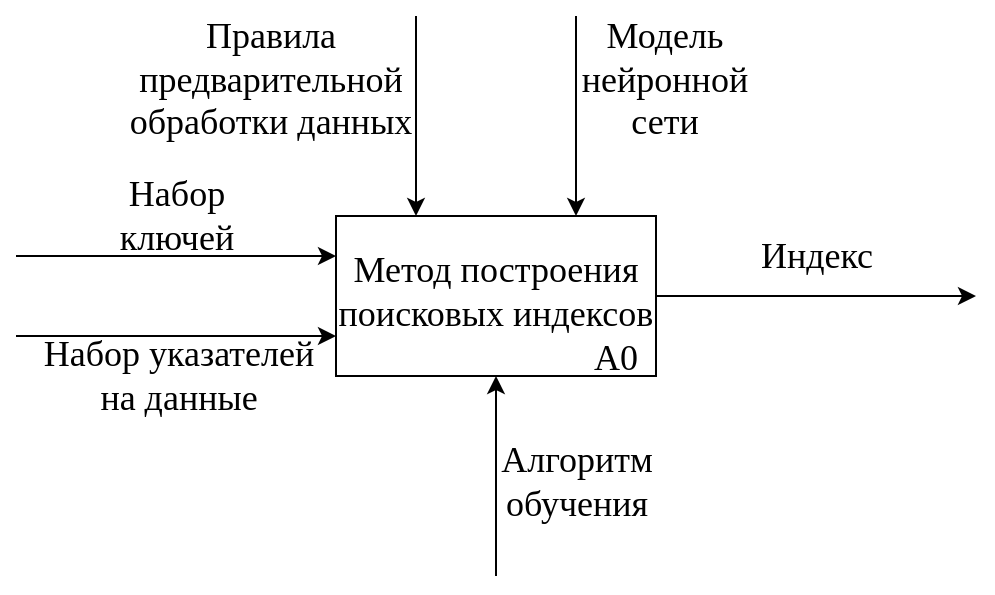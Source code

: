 <mxfile version="21.3.7" type="device" pages="7">
  <diagram name="A0" id="yFXzycM-z0YioWYdbV4p">
    <mxGraphModel dx="850" dy="477" grid="1" gridSize="10" guides="1" tooltips="1" connect="1" arrows="1" fold="1" page="1" pageScale="1" pageWidth="827" pageHeight="1169" math="0" shadow="0">
      <root>
        <mxCell id="0" />
        <mxCell id="1" parent="0" />
        <mxCell id="1Km1Da-YcfNlDDT_Z9R4-1" value="Метод построения поисковых индексов" style="shape=stencil(tVTRboMwDPyavFYh2T5gYtt/pKlXotIkcrJ1/fuaGKQiBq0mQEjgu3B3Bhyh69SYCEJJb84g9LtQKmKwkBLdEdww9iK5vHBZDbVJEWxm8MegM/sWmEkZwwku7pB7CecbQJc7Vn8I+UZrulPXNnhPIi74NGLueBIzztOz8pfFevvrqIqkf4YM2IdkVKjP52V3r9sIVxvlHcsO6VfPu57wOHG11YdbTbj6v6yuCZn7uXW9N/Z0xPDtD3+G+XJta0MbkEq+Fi+htOyP5Wai6QZvQgw0dmO7PE4PRn/OmPCJd0FnGqZWA8KDN8G7yYLr7IJiPXEoKG99BbgB);whiteSpace=wrap;html=1;fontFamily=Times New Roman;fontSize=18;spacingBottom=4;points=[[0,0,0,0,0],[0,0.25,0,0,0],[0,0.5,0,0,0],[0,0.75,0,0,0],[0,1,0,0,0],[0.25,0,0,0,0],[0.25,1,0,0,0],[0.5,0,0,0,0],[0.5,1,0,0,0],[0.75,0,0,0,0],[0.75,1,0,0,0],[1,0,0,0,0],[1,0.25,0,0,0],[1,0.5,0,0,0],[1,0.75,0,0,0],[1,1,0,0,0]];" parent="1" vertex="1">
          <mxGeometry x="280" y="160" width="160" height="80" as="geometry" />
        </mxCell>
        <mxCell id="1Km1Da-YcfNlDDT_Z9R4-5" value="" style="endArrow=classic;html=1;rounded=0;exitX=1;exitY=0.5;exitDx=0;exitDy=0;fontFamily=Times New Roman;fontSize=18;" parent="1" source="1Km1Da-YcfNlDDT_Z9R4-1" edge="1">
          <mxGeometry width="50" height="50" relative="1" as="geometry">
            <mxPoint x="600" y="270" as="sourcePoint" />
            <mxPoint x="600" y="200" as="targetPoint" />
          </mxGeometry>
        </mxCell>
        <mxCell id="1Km1Da-YcfNlDDT_Z9R4-6" value="&lt;font style=&quot;font-size: 18px;&quot;&gt;Индекс&lt;/font&gt;" style="edgeLabel;html=1;align=center;verticalAlign=middle;resizable=0;points=[];labelBackgroundColor=none;fontFamily=Times New Roman;fontSize=18;" parent="1Km1Da-YcfNlDDT_Z9R4-5" vertex="1" connectable="0">
          <mxGeometry x="0.422" y="1" relative="1" as="geometry">
            <mxPoint x="-34" y="-19" as="offset" />
          </mxGeometry>
        </mxCell>
        <mxCell id="1Km1Da-YcfNlDDT_Z9R4-8" value="" style="endArrow=classic;html=1;rounded=0;entryX=0.25;entryY=0;entryDx=0;entryDy=0;entryPerimeter=0;fontFamily=Times New Roman;fontSize=18;" parent="1" target="1Km1Da-YcfNlDDT_Z9R4-1" edge="1">
          <mxGeometry width="50" height="50" relative="1" as="geometry">
            <mxPoint x="320" y="60" as="sourcePoint" />
            <mxPoint x="410" y="90" as="targetPoint" />
          </mxGeometry>
        </mxCell>
        <mxCell id="1Km1Da-YcfNlDDT_Z9R4-9" value="Правила&lt;br style=&quot;font-size: 18px;&quot;&gt;предварительной&lt;br style=&quot;font-size: 18px;&quot;&gt;обработки данных" style="edgeLabel;html=1;align=center;verticalAlign=middle;resizable=0;points=[];fontFamily=Times New Roman;fontSize=18;labelBackgroundColor=none;" parent="1Km1Da-YcfNlDDT_Z9R4-8" vertex="1" connectable="0">
          <mxGeometry x="-0.219" y="-2" relative="1" as="geometry">
            <mxPoint x="-71" y="-7" as="offset" />
          </mxGeometry>
        </mxCell>
        <mxCell id="1Km1Da-YcfNlDDT_Z9R4-10" value="" style="endArrow=classic;html=1;rounded=0;entryX=0.75;entryY=0;entryDx=0;entryDy=0;entryPerimeter=0;fontFamily=Times New Roman;fontSize=18;" parent="1" target="1Km1Da-YcfNlDDT_Z9R4-1" edge="1">
          <mxGeometry width="50" height="50" relative="1" as="geometry">
            <mxPoint x="400" y="60" as="sourcePoint" />
            <mxPoint x="413" y="140" as="targetPoint" />
          </mxGeometry>
        </mxCell>
        <mxCell id="1Km1Da-YcfNlDDT_Z9R4-11" value="Модель&lt;br style=&quot;font-size: 18px;&quot;&gt;нейронной&lt;br style=&quot;font-size: 18px;&quot;&gt;сети" style="edgeLabel;html=1;align=center;verticalAlign=middle;resizable=0;points=[];fontFamily=Times New Roman;fontSize=18;labelBackgroundColor=none;" parent="1Km1Da-YcfNlDDT_Z9R4-10" vertex="1" connectable="0">
          <mxGeometry x="-0.219" y="-2" relative="1" as="geometry">
            <mxPoint x="46" y="-7" as="offset" />
          </mxGeometry>
        </mxCell>
        <mxCell id="1Km1Da-YcfNlDDT_Z9R4-12" value="" style="endArrow=classic;html=1;rounded=0;entryX=0.5;entryY=1;entryDx=0;entryDy=0;entryPerimeter=0;fontFamily=Times New Roman;fontSize=18;" parent="1" target="1Km1Da-YcfNlDDT_Z9R4-1" edge="1">
          <mxGeometry width="50" height="50" relative="1" as="geometry">
            <mxPoint x="360" y="340" as="sourcePoint" />
            <mxPoint x="359.5" y="250" as="targetPoint" />
          </mxGeometry>
        </mxCell>
        <mxCell id="1Km1Da-YcfNlDDT_Z9R4-13" value="Алгоритм&lt;br style=&quot;font-size: 18px;&quot;&gt;обучения" style="edgeLabel;html=1;align=center;verticalAlign=middle;resizable=0;points=[];fontFamily=Times New Roman;fontSize=18;labelBackgroundColor=none;" parent="1Km1Da-YcfNlDDT_Z9R4-12" vertex="1" connectable="0">
          <mxGeometry x="-0.219" y="-2" relative="1" as="geometry">
            <mxPoint x="38" y="-8" as="offset" />
          </mxGeometry>
        </mxCell>
        <mxCell id="Wg_VqN-rY91eOFL19u-m-1" style="edgeStyle=orthogonalEdgeStyle;rounded=0;orthogonalLoop=1;jettySize=auto;html=1;entryX=0;entryY=0.25;entryDx=0;entryDy=0;entryPerimeter=0;fontFamily=Times New Roman;fontSize=18;" parent="1" edge="1">
          <mxGeometry relative="1" as="geometry">
            <mxPoint x="120" y="180" as="sourcePoint" />
            <mxPoint x="280" y="180" as="targetPoint" />
            <Array as="points">
              <mxPoint x="160" y="180" />
            </Array>
          </mxGeometry>
        </mxCell>
        <mxCell id="Wg_VqN-rY91eOFL19u-m-2" style="edgeStyle=orthogonalEdgeStyle;rounded=0;orthogonalLoop=1;jettySize=auto;html=1;entryX=0;entryY=0.75;entryDx=0;entryDy=0;entryPerimeter=0;fontFamily=Times New Roman;fontSize=18;" parent="1" edge="1">
          <mxGeometry relative="1" as="geometry">
            <mxPoint x="280" y="220" as="targetPoint" />
            <mxPoint x="120" y="220" as="sourcePoint" />
          </mxGeometry>
        </mxCell>
        <mxCell id="Wg_VqN-rY91eOFL19u-m-3" value="Набор указателей&lt;br style=&quot;font-size: 18px;&quot;&gt;на данные" style="edgeLabel;html=1;align=center;verticalAlign=middle;resizable=0;points=[];labelBackgroundColor=none;fontFamily=Times New Roman;fontSize=18;" parent="Wg_VqN-rY91eOFL19u-m-2" vertex="1" connectable="0">
          <mxGeometry x="0.331" y="-1" relative="1" as="geometry">
            <mxPoint x="-26" y="19" as="offset" />
          </mxGeometry>
        </mxCell>
        <mxCell id="Wg_VqN-rY91eOFL19u-m-4" value="Набор&lt;br style=&quot;font-size: 18px;&quot;&gt;ключей" style="edgeLabel;html=1;align=center;verticalAlign=middle;resizable=0;points=[];fontFamily=Times New Roman;fontSize=18;labelBackgroundColor=none;" parent="1" vertex="1" connectable="0">
          <mxGeometry x="200" y="160" as="geometry" />
        </mxCell>
        <mxCell id="S6z4ZX-hq6vd59gQzZvr-1" value="&lt;p style=&quot;line-height: 1; font-size: 18px;&quot;&gt;А0&lt;/p&gt;" style="shape=stencil(tVTRboMwDPyavFYh2T5gYtt/pKlXotIkcrJ1/fuaGKQiBq0mQEjgu3B3Bhyh69SYCEJJb84g9LtQKmKwkBLdEdww9iK5vHBZDbVJEWxm8MegM/sWmEkZwwku7pB7CecbQJc7Vn8I+UZrulPXNnhPIi74NGLueBIzztOz8pfFevvrqIqkf4YM2IdkVKjP52V3r9sIVxvlHcsO6VfPu57wOHG11YdbTbj6v6yuCZn7uXW9N/Z0xPDtD3+G+XJta0MbkEq+Fi+htOyP5Wai6QZvQgw0dmO7PE4PRn/OmPCJd0FnGqZWA8KDN8G7yYLr7IJiPXEoKG99BbgB);whiteSpace=wrap;html=1;fontFamily=Times New Roman;fontSize=18;spacingBottom=0;strokeColor=none;" parent="1" vertex="1">
          <mxGeometry x="400" y="220" width="40" height="20" as="geometry" />
        </mxCell>
      </root>
    </mxGraphModel>
  </diagram>
  <diagram id="qmPKGXvoeMTTLFc1y_zM" name="A1">
    <mxGraphModel dx="3660" dy="2759" grid="1" gridSize="10" guides="1" tooltips="1" connect="1" arrows="1" fold="1" page="1" pageScale="1" pageWidth="827" pageHeight="1169" math="0" shadow="0">
      <root>
        <mxCell id="0" />
        <mxCell id="1" parent="0" />
        <mxCell id="VNHkJXpOaLyShzUM_bZz-3" style="edgeStyle=orthogonalEdgeStyle;rounded=0;orthogonalLoop=1;jettySize=auto;html=1;entryX=0;entryY=0.25;entryDx=0;entryDy=0;entryPerimeter=0;fontSize=22;" parent="1" target="YRXjiUU4PBw1ZXabQApX-1" edge="1">
          <mxGeometry relative="1" as="geometry">
            <mxPoint x="-40" y="145" as="sourcePoint" />
            <Array as="points">
              <mxPoint x="-10" y="145" />
              <mxPoint x="-10" y="145" />
            </Array>
          </mxGeometry>
        </mxCell>
        <mxCell id="5cBtA6jXt6czBHdB1zpv-1" style="edgeStyle=orthogonalEdgeStyle;rounded=0;orthogonalLoop=1;jettySize=auto;html=1;exitX=1;exitY=0.25;exitDx=0;exitDy=0;exitPerimeter=0;entryX=0;entryY=0.5;entryDx=0;entryDy=0;entryPerimeter=0;fontSize=22;" parent="1" source="YRXjiUU4PBw1ZXabQApX-1" target="VNHkJXpOaLyShzUM_bZz-1" edge="1">
          <mxGeometry relative="1" as="geometry">
            <Array as="points">
              <mxPoint x="340" y="140" />
              <mxPoint x="380" y="140" />
              <mxPoint x="380" y="270" />
            </Array>
          </mxGeometry>
        </mxCell>
        <mxCell id="5cBtA6jXt6czBHdB1zpv-2" style="edgeStyle=orthogonalEdgeStyle;rounded=0;orthogonalLoop=1;jettySize=auto;html=1;exitX=1;exitY=0.25;exitDx=0;exitDy=0;exitPerimeter=0;entryX=0;entryY=0.5;entryDx=0;entryDy=0;entryPerimeter=0;fontSize=22;" parent="1" source="YRXjiUU4PBw1ZXabQApX-1" target="VNHkJXpOaLyShzUM_bZz-2" edge="1">
          <mxGeometry relative="1" as="geometry">
            <Array as="points">
              <mxPoint x="340" y="140" />
              <mxPoint x="380" y="140" />
              <mxPoint x="380" y="370" />
            </Array>
          </mxGeometry>
        </mxCell>
        <mxCell id="K4uNHn8bxdNuuKv8pfja-1" style="edgeStyle=orthogonalEdgeStyle;rounded=0;orthogonalLoop=1;jettySize=auto;html=1;entryX=0.5;entryY=0;entryDx=0;entryDy=0;entryPerimeter=0;fontSize=22;" parent="1" target="YRXjiUU4PBw1ZXabQApX-1" edge="1">
          <mxGeometry relative="1" as="geometry">
            <mxPoint x="240" y="10" as="sourcePoint" />
            <Array as="points">
              <mxPoint x="240" y="20" />
            </Array>
          </mxGeometry>
        </mxCell>
        <mxCell id="EAxyrQdvT2Hi-i6EKIxG-1" style="edgeStyle=orthogonalEdgeStyle;rounded=0;orthogonalLoop=1;jettySize=auto;html=1;entryX=0;entryY=0.75;entryDx=0;entryDy=0;entryPerimeter=0;fontSize=22;" parent="1" target="YRXjiUU4PBw1ZXabQApX-1" edge="1">
          <mxGeometry relative="1" as="geometry">
            <mxPoint x="-40" y="195" as="sourcePoint" />
            <Array as="points">
              <mxPoint y="195" />
            </Array>
          </mxGeometry>
        </mxCell>
        <mxCell id="EAxyrQdvT2Hi-i6EKIxG-3" value="Набор указателей&lt;br style=&quot;font-size: 22px;&quot;&gt;на данные" style="edgeLabel;html=1;align=center;verticalAlign=middle;resizable=0;points=[];labelBackgroundColor=none;fontFamily=Times New Roman;fontSize=22;" parent="EAxyrQdvT2Hi-i6EKIxG-1" vertex="1" connectable="0">
          <mxGeometry x="0.331" y="-1" relative="1" as="geometry">
            <mxPoint x="-30" y="26" as="offset" />
          </mxGeometry>
        </mxCell>
        <mxCell id="EAxyrQdvT2Hi-i6EKIxG-4" style="edgeStyle=orthogonalEdgeStyle;rounded=0;orthogonalLoop=1;jettySize=auto;html=1;exitX=1;exitY=0.75;exitDx=0;exitDy=0;exitPerimeter=0;entryX=0;entryY=0.75;entryDx=0;entryDy=0;entryPerimeter=0;fontSize=22;" parent="1" source="YRXjiUU4PBw1ZXabQApX-1" target="VNHkJXpOaLyShzUM_bZz-2" edge="1">
          <mxGeometry relative="1" as="geometry">
            <mxPoint x="250.0" y="430" as="targetPoint" />
            <Array as="points">
              <mxPoint x="360" y="195" />
              <mxPoint x="360" y="395" />
            </Array>
          </mxGeometry>
        </mxCell>
        <mxCell id="YRXjiUU4PBw1ZXabQApX-1" value="Предварительная обработка входных наборов" style="shape=stencil(tVTRboMwDPyavFYh2T5gYtt/pKlXotIkcrJ1/fuaGKQiBq0mQEjgu3B3Bhyh69SYCEJJb84g9LtQKmKwkBLdEdww9iK5vHBZDbVJEWxm8MegM/sWmEkZwwku7pB7CecbQJc7Vn8I+UZrulPXNnhPIi74NGLueBIzztOz8pfFevvrqIqkf4YM2IdkVKjP52V3r9sIVxvlHcsO6VfPu57wOHG11YdbTbj6v6yuCZn7uXW9N/Z0xPDtD3+G+XJta0MbkEq+Fi+htOyP5Wai6QZvQgw0dmO7PE4PRn/OmPCJd0FnGqZWA8KDN8G7yYLr7IJiPXEoKG99BbgB);whiteSpace=wrap;html=1;fontFamily=Times New Roman;fontSize=22;spacingBottom=4;points=[[0,0,0,0,0],[0,0.25,0,0,0],[0,0.5,0,0,0],[0,0.75,0,0,0],[0,1,0,0,0],[0.25,0,0,0,0],[0.25,1,0,0,0],[0.5,0,0,0,0],[0.5,1,0,0,0],[0.75,0,0,0,0],[0.75,1,0,0,0],[1,0,0,0,0],[1,0.25,0,0,0],[1,0.5,0,0,0],[1,0.75,0,0,0],[1,1,0,0,0]];" parent="1" vertex="1">
          <mxGeometry x="140" y="120" width="200" height="100" as="geometry" />
        </mxCell>
        <mxCell id="5cBtA6jXt6czBHdB1zpv-3" style="edgeStyle=orthogonalEdgeStyle;rounded=0;orthogonalLoop=1;jettySize=auto;html=1;exitX=1;exitY=0.5;exitDx=0;exitDy=0;exitPerimeter=0;entryX=0;entryY=0.25;entryDx=0;entryDy=0;entryPerimeter=0;fontSize=22;" parent="1" source="VNHkJXpOaLyShzUM_bZz-1" target="VNHkJXpOaLyShzUM_bZz-2" edge="1">
          <mxGeometry relative="1" as="geometry">
            <Array as="points">
              <mxPoint x="620" y="270" />
              <mxPoint x="620" y="345" />
            </Array>
          </mxGeometry>
        </mxCell>
        <mxCell id="VNHkJXpOaLyShzUM_bZz-1" value="Получение&lt;br style=&quot;font-size: 22px;&quot;&gt;значений функции распределения" style="shape=stencil(tVTRboMwDPyavFYh2T5gYtt/pKlXotIkcrJ1/fuaGKQiBq0mQEjgu3B3Bhyh69SYCEJJb84g9LtQKmKwkBLdEdww9iK5vHBZDbVJEWxm8MegM/sWmEkZwwku7pB7CecbQJc7Vn8I+UZrulPXNnhPIi74NGLueBIzztOz8pfFevvrqIqkf4YM2IdkVKjP52V3r9sIVxvlHcsO6VfPu57wOHG11YdbTbj6v6yuCZn7uXW9N/Z0xPDtD3+G+XJta0MbkEq+Fi+htOyP5Wai6QZvQgw0dmO7PE4PRn/OmPCJd0FnGqZWA8KDN8G7yYLr7IJiPXEoKG99BbgB);whiteSpace=wrap;html=1;fontFamily=Times New Roman;fontSize=22;spacingBottom=12;points=[[0,0,0,0,0],[0,0.25,0,0,0],[0,0.5,0,0,0],[0,0.75,0,0,0],[0,1,0,0,0],[0.25,0,0,0,0],[0.25,1,0,0,0],[0.5,0,0,0,0],[0.5,1,0,0,0],[0.75,0,0,0,0],[0.75,1,0,0,0],[1,0,0,0,0],[1,0.25,0,0,0],[1,0.5,0,0,0],[1,0.75,0,0,0],[1,1,0,0,0]];" parent="1" vertex="1">
          <mxGeometry x="400" y="220" width="200" height="100" as="geometry" />
        </mxCell>
        <mxCell id="5cBtA6jXt6czBHdB1zpv-4" style="edgeStyle=orthogonalEdgeStyle;rounded=0;orthogonalLoop=1;jettySize=auto;html=1;exitX=1;exitY=0.25;exitDx=0;exitDy=0;exitPerimeter=0;fontSize=22;" parent="1" source="VNHkJXpOaLyShzUM_bZz-2" edge="1">
          <mxGeometry relative="1" as="geometry">
            <mxPoint x="1010" y="345" as="targetPoint" />
            <Array as="points">
              <mxPoint x="950" y="345" />
            </Array>
          </mxGeometry>
        </mxCell>
        <mxCell id="bZO6jNb4el-TY8VpLnMV-1" value="Обученная&lt;br style=&quot;font-size: 22px;&quot;&gt;нейронная сеть" style="edgeLabel;html=1;align=center;verticalAlign=middle;resizable=0;points=[];fontFamily=Times New Roman;fontSize=22;labelBackgroundColor=none;" vertex="1" connectable="0" parent="5cBtA6jXt6czBHdB1zpv-4">
          <mxGeometry x="0.285" y="-1" relative="1" as="geometry">
            <mxPoint x="-26" y="-26" as="offset" />
          </mxGeometry>
        </mxCell>
        <mxCell id="K4uNHn8bxdNuuKv8pfja-3" style="edgeStyle=orthogonalEdgeStyle;rounded=0;orthogonalLoop=1;jettySize=auto;html=1;entryX=0.5;entryY=0;entryDx=0;entryDy=0;entryPerimeter=0;fontSize=22;" parent="1" target="VNHkJXpOaLyShzUM_bZz-2" edge="1">
          <mxGeometry relative="1" as="geometry">
            <mxPoint x="750" as="sourcePoint" />
            <Array as="points">
              <mxPoint x="750" y="10" />
            </Array>
          </mxGeometry>
        </mxCell>
        <mxCell id="K4uNHn8bxdNuuKv8pfja-4" style="edgeStyle=orthogonalEdgeStyle;rounded=0;orthogonalLoop=1;jettySize=auto;html=1;entryX=0.5;entryY=1;entryDx=0;entryDy=0;entryPerimeter=0;fontSize=22;" parent="1" target="VNHkJXpOaLyShzUM_bZz-2" edge="1">
          <mxGeometry relative="1" as="geometry">
            <mxPoint x="750" y="480" as="sourcePoint" />
            <Array as="points">
              <mxPoint x="750" y="480" />
              <mxPoint x="750" y="420" />
            </Array>
          </mxGeometry>
        </mxCell>
        <mxCell id="bZO6jNb4el-TY8VpLnMV-2" style="edgeStyle=orthogonalEdgeStyle;rounded=0;orthogonalLoop=1;jettySize=auto;html=1;exitX=1;exitY=0.75;exitDx=0;exitDy=0;exitPerimeter=0;fontSize=22;" edge="1" parent="1" source="VNHkJXpOaLyShzUM_bZz-2">
          <mxGeometry relative="1" as="geometry">
            <mxPoint x="1010" y="395" as="targetPoint" />
          </mxGeometry>
        </mxCell>
        <mxCell id="bZO6jNb4el-TY8VpLnMV-3" value="&lt;font style=&quot;font-size: 22px;&quot; face=&quot;Times New Roman&quot;&gt;Ошибка&lt;br style=&quot;font-size: 22px;&quot;&gt;предсказания&lt;/font&gt;" style="edgeLabel;html=1;align=center;verticalAlign=middle;resizable=0;points=[];labelBackgroundColor=none;fontSize=22;" vertex="1" connectable="0" parent="bZO6jNb4el-TY8VpLnMV-2">
          <mxGeometry x="0.302" y="3" relative="1" as="geometry">
            <mxPoint x="-24" y="28" as="offset" />
          </mxGeometry>
        </mxCell>
        <mxCell id="VNHkJXpOaLyShzUM_bZz-2" value="Обучение нейронной сети" style="shape=stencil(tVTRboMwDPyavFYh2T5gYtt/pKlXotIkcrJ1/fuaGKQiBq0mQEjgu3B3Bhyh69SYCEJJb84g9LtQKmKwkBLdEdww9iK5vHBZDbVJEWxm8MegM/sWmEkZwwku7pB7CecbQJc7Vn8I+UZrulPXNnhPIi74NGLueBIzztOz8pfFevvrqIqkf4YM2IdkVKjP52V3r9sIVxvlHcsO6VfPu57wOHG11YdbTbj6v6yuCZn7uXW9N/Z0xPDtD3+G+XJta0MbkEq+Fi+htOyP5Wai6QZvQgw0dmO7PE4PRn/OmPCJd0FnGqZWA8KDN8G7yYLr7IJiPXEoKG99BbgB);whiteSpace=wrap;html=1;fontFamily=Times New Roman;fontSize=22;spacingBottom=4;points=[[0,0,0,0,0],[0,0.25,0,0,0],[0,0.5,0,0,0],[0,0.75,0,0,0],[0,1,0,0,0],[0.25,0,0,0,0],[0.25,1,0,0,0],[0.5,0,0,0,0],[0.5,1,0,0,0],[0.75,0,0,0,0],[0.75,1,0,0,0],[1,0,0,0,0],[1,0.25,0,0,0],[1,0.5,0,0,0],[1,0.75,0,0,0],[1,1,0,0,0]];" parent="1" vertex="1">
          <mxGeometry x="650" y="320" width="200" height="100" as="geometry" />
        </mxCell>
        <mxCell id="4ERX2aIhN12B0YM6mw1_-1" value="Набор&lt;br&gt;уникальных&lt;br&gt;целочисленных&lt;br style=&quot;font-size: 22px;&quot;&gt;ключей" style="edgeLabel;html=1;align=center;verticalAlign=middle;resizable=0;points=[];fontFamily=Times New Roman;fontSize=22;labelBackgroundColor=none;" parent="1" vertex="1" connectable="0">
          <mxGeometry x="50" y="90" as="geometry" />
        </mxCell>
        <mxCell id="awJWeujHHhdRLdk3-X4l-1" value="Правила&lt;br style=&quot;font-size: 22px;&quot;&gt;предварительной&lt;br style=&quot;font-size: 22px;&quot;&gt;обработки данных" style="edgeLabel;html=1;align=center;verticalAlign=middle;resizable=0;points=[];fontFamily=Times New Roman;fontSize=22;labelBackgroundColor=none;" parent="1" vertex="1" connectable="0">
          <mxGeometry x="330" y="40" as="geometry" />
        </mxCell>
        <mxCell id="trdoh5Rx9WeL1LCI86Cn-1" value="Архитектура&lt;br style=&quot;font-size: 22px;&quot;&gt;нейронной&lt;br style=&quot;font-size: 22px;&quot;&gt;сети" style="edgeLabel;html=1;align=center;verticalAlign=middle;resizable=0;points=[];fontFamily=Times New Roman;fontSize=22;labelBackgroundColor=none;" parent="1" vertex="1" connectable="0">
          <mxGeometry x="810" y="40" as="geometry">
            <mxPoint x="3" as="offset" />
          </mxGeometry>
        </mxCell>
        <mxCell id="lra-ojvp969Ze-Dp2Aty-1" value="Алгоритм&lt;br style=&quot;font-size: 22px;&quot;&gt;обучения" style="edgeLabel;html=1;align=center;verticalAlign=middle;resizable=0;points=[];fontFamily=Times New Roman;fontSize=22;labelBackgroundColor=none;" parent="1" vertex="1" connectable="0">
          <mxGeometry x="700" y="450" as="geometry" />
        </mxCell>
        <mxCell id="D7aJVOPplJiEWnKuDGXk-2" value="Обработанный&lt;br style=&quot;font-size: 22px;&quot;&gt;набор ключей" style="edgeLabel;html=1;align=center;verticalAlign=middle;resizable=0;points=[];fontFamily=Times New Roman;fontSize=22;labelBackgroundColor=none;" parent="1" vertex="1" connectable="0">
          <mxGeometry x="420" y="111" as="geometry">
            <mxPoint x="3" y="2" as="offset" />
          </mxGeometry>
        </mxCell>
        <mxCell id="D7aJVOPplJiEWnKuDGXk-4" value="Значения&lt;br style=&quot;font-size: 22px;&quot;&gt;функции&lt;br style=&quot;font-size: 22px;&quot;&gt;распределения&lt;br style=&quot;font-size: 22px;&quot;&gt;ключей" style="edgeLabel;html=1;align=center;verticalAlign=middle;resizable=0;points=[];fontFamily=Times New Roman;fontSize=22;labelBackgroundColor=none;" parent="1" vertex="1" connectable="0">
          <mxGeometry x="673" y="231" as="geometry" />
        </mxCell>
        <mxCell id="EAxyrQdvT2Hi-i6EKIxG-5" value="Обработанный&lt;br style=&quot;font-size: 22px;&quot;&gt;набор указателей&lt;br style=&quot;font-size: 22px;&quot;&gt;на данные" style="edgeLabel;html=1;align=center;verticalAlign=middle;resizable=0;points=[];fontFamily=Times New Roman;fontSize=22;labelBackgroundColor=none;" parent="1" vertex="1" connectable="0">
          <mxGeometry x="270" y="290" as="geometry">
            <mxPoint x="3" y="2" as="offset" />
          </mxGeometry>
        </mxCell>
        <mxCell id="EAxyrQdvT2Hi-i6EKIxG-8" value="&lt;p style=&quot;line-height: 1; font-size: 22px;&quot;&gt;А1&lt;/p&gt;" style="shape=stencil(tVTRboMwDPyavFYh2T5gYtt/pKlXotIkcrJ1/fuaGKQiBq0mQEjgu3B3Bhyh69SYCEJJb84g9LtQKmKwkBLdEdww9iK5vHBZDbVJEWxm8MegM/sWmEkZwwku7pB7CecbQJc7Vn8I+UZrulPXNnhPIi74NGLueBIzztOz8pfFevvrqIqkf4YM2IdkVKjP52V3r9sIVxvlHcsO6VfPu57wOHG11YdbTbj6v6yuCZn7uXW9N/Z0xPDtD3+G+XJta0MbkEq+Fi+htOyP5Wai6QZvQgw0dmO7PE4PRn/OmPCJd0FnGqZWA8KDN8G7yYLr7IJiPXEoKG99BbgB);whiteSpace=wrap;html=1;fontFamily=Times New Roman;fontSize=22;spacingBottom=0;strokeColor=none;" parent="1" vertex="1">
          <mxGeometry x="300" y="200" width="40" height="20" as="geometry" />
        </mxCell>
        <mxCell id="EAxyrQdvT2Hi-i6EKIxG-9" value="&lt;p style=&quot;line-height: 1; font-size: 22px;&quot;&gt;А2&lt;/p&gt;" style="shape=stencil(tVTRboMwDPyavFYh2T5gYtt/pKlXotIkcrJ1/fuaGKQiBq0mQEjgu3B3Bhyh69SYCEJJb84g9LtQKmKwkBLdEdww9iK5vHBZDbVJEWxm8MegM/sWmEkZwwku7pB7CecbQJc7Vn8I+UZrulPXNnhPIi74NGLueBIzztOz8pfFevvrqIqkf4YM2IdkVKjP52V3r9sIVxvlHcsO6VfPu57wOHG11YdbTbj6v6yuCZn7uXW9N/Z0xPDtD3+G+XJta0MbkEq+Fi+htOyP5Wai6QZvQgw0dmO7PE4PRn/OmPCJd0FnGqZWA8KDN8G7yYLr7IJiPXEoKG99BbgB);whiteSpace=wrap;html=1;fontFamily=Times New Roman;fontSize=22;spacingBottom=0;strokeColor=none;" parent="1" vertex="1">
          <mxGeometry x="560" y="300" width="40" height="20" as="geometry" />
        </mxCell>
        <mxCell id="EAxyrQdvT2Hi-i6EKIxG-10" value="&lt;p style=&quot;line-height: 1; font-size: 22px;&quot;&gt;А3&lt;/p&gt;" style="shape=stencil(tVTRboMwDPyavFYh2T5gYtt/pKlXotIkcrJ1/fuaGKQiBq0mQEjgu3B3Bhyh69SYCEJJb84g9LtQKmKwkBLdEdww9iK5vHBZDbVJEWxm8MegM/sWmEkZwwku7pB7CecbQJc7Vn8I+UZrulPXNnhPIi74NGLueBIzztOz8pfFevvrqIqkf4YM2IdkVKjP52V3r9sIVxvlHcsO6VfPu57wOHG11YdbTbj6v6yuCZn7uXW9N/Z0xPDtD3+G+XJta0MbkEq+Fi+htOyP5Wai6QZvQgw0dmO7PE4PRn/OmPCJd0FnGqZWA8KDN8G7yYLr7IJiPXEoKG99BbgB);whiteSpace=wrap;html=1;fontFamily=Times New Roman;fontSize=22;spacingBottom=0;strokeColor=none;" parent="1" vertex="1">
          <mxGeometry x="810" y="400" width="40" height="20" as="geometry" />
        </mxCell>
        <mxCell id="la_cnSknL3pdfe2nIBnf-3" style="edgeStyle=orthogonalEdgeStyle;rounded=0;orthogonalLoop=1;jettySize=auto;html=1;entryX=0.5;entryY=0;entryDx=0;entryDy=0;entryPerimeter=0;fontSize=22;" parent="1" target="VNHkJXpOaLyShzUM_bZz-1" edge="1">
          <mxGeometry relative="1" as="geometry">
            <mxPoint x="240" as="sourcePoint" />
            <Array as="points">
              <mxPoint x="240" y="80" />
              <mxPoint x="500" y="80" />
            </Array>
            <mxPoint x="465" y="220" as="targetPoint" />
          </mxGeometry>
        </mxCell>
      </root>
    </mxGraphModel>
  </diagram>
  <diagram id="KIAT2g9ba4cE6xs8CVbG" name="search-A0">
    <mxGraphModel dx="844" dy="477" grid="1" gridSize="10" guides="1" tooltips="1" connect="1" arrows="1" fold="1" page="1" pageScale="1" pageWidth="827" pageHeight="1169" math="0" shadow="0">
      <root>
        <mxCell id="0" />
        <mxCell id="1" parent="0" />
        <mxCell id="Y8ziVUJmuxMVsW9_GW9U-1" value="Поиск с использованием индекса, построенного на основе глубокой нейронной сети" style="shape=stencil(tVTRboMwDPyavFYh2T5gYtt/pKlXotIkcrJ1/fuaGKQiBq0mQEjgu3B3Bhyh69SYCEJJb84g9LtQKmKwkBLdEdww9iK5vHBZDbVJEWxm8MegM/sWmEkZwwku7pB7CecbQJc7Vn8I+UZrulPXNnhPIi74NGLueBIzztOz8pfFevvrqIqkf4YM2IdkVKjP52V3r9sIVxvlHcsO6VfPu57wOHG11YdbTbj6v6yuCZn7uXW9N/Z0xPDtD3+G+XJta0MbkEq+Fi+htOyP5Wai6QZvQgw0dmO7PE4PRn/OmPCJd0FnGqZWA8KDN8G7yYLr7IJiPXEoKG99BbgB);whiteSpace=wrap;html=1;fontFamily=Times New Roman;fontSize=18;spacingBottom=4;points=[[0,0,0,0,0],[0,0.25,0,0,0],[0,0.5,0,0,0],[0,0.75,0,0,0],[0,1,0,0,0],[0.25,0,0,0,0],[0.25,1,0,0,0],[0.5,0,0,0,0],[0.5,1,0,0,0],[0.75,0,0,0,0],[0.75,1,0,0,0],[1,0,0,0,0],[1,0.25,0,0,0],[1,0.5,0,0,0],[1,0.75,0,0,0],[1,1,0,0,0]];" parent="1" vertex="1">
          <mxGeometry x="280" y="160" width="200" height="100" as="geometry" />
        </mxCell>
        <mxCell id="Y8ziVUJmuxMVsW9_GW9U-2" value="" style="endArrow=classic;html=1;rounded=0;entryX=0;entryY=0.5;entryDx=0;entryDy=0;fontFamily=Times New Roman;fontSize=18;" parent="1" target="Y8ziVUJmuxMVsW9_GW9U-1" edge="1">
          <mxGeometry width="50" height="50" relative="1" as="geometry">
            <mxPoint x="160" y="210" as="sourcePoint" />
            <mxPoint x="200" y="170" as="targetPoint" />
          </mxGeometry>
        </mxCell>
        <mxCell id="Y8ziVUJmuxMVsW9_GW9U-3" value="Ключ/&lt;br style=&quot;font-size: 18px;&quot;&gt;диапазон" style="edgeLabel;html=1;align=center;verticalAlign=middle;resizable=0;points=[];fontFamily=Times New Roman;fontSize=18;labelBackgroundColor=none;" parent="Y8ziVUJmuxMVsW9_GW9U-2" vertex="1" connectable="0">
          <mxGeometry x="0.404" y="-1" relative="1" as="geometry">
            <mxPoint x="-24" y="-31" as="offset" />
          </mxGeometry>
        </mxCell>
        <mxCell id="Y8ziVUJmuxMVsW9_GW9U-4" value="" style="endArrow=classic;html=1;rounded=0;exitX=1;exitY=0.5;exitDx=0;exitDy=0;fontSize=18;" parent="1" source="Y8ziVUJmuxMVsW9_GW9U-1" edge="1">
          <mxGeometry width="50" height="50" relative="1" as="geometry">
            <mxPoint x="600" y="270" as="sourcePoint" />
            <mxPoint x="600" y="210" as="targetPoint" />
          </mxGeometry>
        </mxCell>
        <mxCell id="Y8ziVUJmuxMVsW9_GW9U-5" value="&lt;font face=&quot;Times New Roman&quot; style=&quot;font-size: 18px;&quot;&gt;&lt;span style=&quot;font-size: 18px;&quot;&gt;Указатель на&lt;br style=&quot;font-size: 18px;&quot;&gt;запись&lt;br style=&quot;font-size: 18px;&quot;&gt;&lt;/span&gt;&lt;/font&gt;" style="edgeLabel;html=1;align=center;verticalAlign=middle;resizable=0;points=[];labelBackgroundColor=none;fontSize=18;" parent="Y8ziVUJmuxMVsW9_GW9U-4" vertex="1" connectable="0">
          <mxGeometry x="0.422" y="1" relative="1" as="geometry">
            <mxPoint x="-25" y="-29" as="offset" />
          </mxGeometry>
        </mxCell>
        <mxCell id="Y8ziVUJmuxMVsW9_GW9U-6" value="" style="endArrow=classic;html=1;rounded=0;entryX=0.5;entryY=0;entryDx=0;entryDy=0;entryPerimeter=0;fontSize=18;" parent="1" target="Y8ziVUJmuxMVsW9_GW9U-1" edge="1">
          <mxGeometry width="50" height="50" relative="1" as="geometry">
            <mxPoint x="380" y="80" as="sourcePoint" />
            <mxPoint x="410" y="90" as="targetPoint" />
          </mxGeometry>
        </mxCell>
        <mxCell id="Y8ziVUJmuxMVsW9_GW9U-7" value="Правила&lt;br style=&quot;font-size: 18px;&quot;&gt;нормализации" style="edgeLabel;html=1;align=center;verticalAlign=middle;resizable=0;points=[];fontFamily=Times New Roman;fontSize=18;labelBackgroundColor=none;" parent="Y8ziVUJmuxMVsW9_GW9U-6" vertex="1" connectable="0">
          <mxGeometry x="-0.219" y="-2" relative="1" as="geometry">
            <mxPoint x="-58" y="9" as="offset" />
          </mxGeometry>
        </mxCell>
        <mxCell id="Y8ziVUJmuxMVsW9_GW9U-10" value="" style="endArrow=classic;html=1;rounded=0;entryX=0.5;entryY=1;entryDx=0;entryDy=0;entryPerimeter=0;fontSize=18;" parent="1" target="Y8ziVUJmuxMVsW9_GW9U-1" edge="1">
          <mxGeometry width="50" height="50" relative="1" as="geometry">
            <mxPoint x="380" y="340" as="sourcePoint" />
            <mxPoint x="359.5" y="250" as="targetPoint" />
          </mxGeometry>
        </mxCell>
        <mxCell id="Y8ziVUJmuxMVsW9_GW9U-11" value="Построенный&lt;br style=&quot;font-size: 18px;&quot;&gt;индекс" style="edgeLabel;html=1;align=center;verticalAlign=middle;resizable=0;points=[];fontFamily=Times New Roman;fontSize=18;labelBackgroundColor=none;" parent="Y8ziVUJmuxMVsW9_GW9U-10" vertex="1" connectable="0">
          <mxGeometry x="-0.219" y="-2" relative="1" as="geometry">
            <mxPoint x="58" y="-9" as="offset" />
          </mxGeometry>
        </mxCell>
        <mxCell id="zL9s7jGf4avZwzsd2Plg-1" value="&lt;p style=&quot;line-height: 1; font-size: 18px;&quot;&gt;А0&lt;/p&gt;" style="shape=stencil(tVTRboMwDPyavFYh2T5gYtt/pKlXotIkcrJ1/fuaGKQiBq0mQEjgu3B3Bhyh69SYCEJJb84g9LtQKmKwkBLdEdww9iK5vHBZDbVJEWxm8MegM/sWmEkZwwku7pB7CecbQJc7Vn8I+UZrulPXNnhPIi74NGLueBIzztOz8pfFevvrqIqkf4YM2IdkVKjP52V3r9sIVxvlHcsO6VfPu57wOHG11YdbTbj6v6yuCZn7uXW9N/Z0xPDtD3+G+XJta0MbkEq+Fi+htOyP5Wai6QZvQgw0dmO7PE4PRn/OmPCJd0FnGqZWA8KDN8G7yYLr7IJiPXEoKG99BbgB);whiteSpace=wrap;html=1;fontFamily=Times New Roman;fontSize=18;spacingBottom=0;strokeColor=none;" parent="1" vertex="1">
          <mxGeometry x="440" y="240" width="40" height="20" as="geometry" />
        </mxCell>
      </root>
    </mxGraphModel>
  </diagram>
  <diagram id="EQnuQT8CwnLf2qdd-_qS" name="search-A1">
    <mxGraphModel dx="2125" dy="734" grid="1" gridSize="10" guides="1" tooltips="1" connect="1" arrows="1" fold="1" page="1" pageScale="1" pageWidth="827" pageHeight="1169" math="0" shadow="0">
      <root>
        <mxCell id="0" />
        <mxCell id="1" parent="0" />
        <mxCell id="mSbsyTGOwTCb5BgPJi3K-1" style="edgeStyle=orthogonalEdgeStyle;rounded=0;orthogonalLoop=1;jettySize=auto;html=1;entryX=0;entryY=0.5;entryDx=0;entryDy=0;entryPerimeter=0;fontFamily=Times New Roman;fontSize=22;" parent="1" target="mSbsyTGOwTCb5BgPJi3K-5" edge="1">
          <mxGeometry relative="1" as="geometry">
            <mxPoint x="20" y="170" as="sourcePoint" />
            <Array as="points">
              <mxPoint x="20" y="170" />
            </Array>
          </mxGeometry>
        </mxCell>
        <mxCell id="mSbsyTGOwTCb5BgPJi3K-2" style="edgeStyle=orthogonalEdgeStyle;rounded=0;orthogonalLoop=1;jettySize=auto;html=1;exitX=1;exitY=0.5;exitDx=0;exitDy=0;exitPerimeter=0;entryX=0;entryY=0.5;entryDx=0;entryDy=0;entryPerimeter=0;fontFamily=Times New Roman;fontSize=22;" parent="1" source="mSbsyTGOwTCb5BgPJi3K-5" target="mSbsyTGOwTCb5BgPJi3K-8" edge="1">
          <mxGeometry relative="1" as="geometry" />
        </mxCell>
        <mxCell id="mSbsyTGOwTCb5BgPJi3K-4" style="edgeStyle=orthogonalEdgeStyle;rounded=0;orthogonalLoop=1;jettySize=auto;html=1;exitX=0.5;exitY=0;exitDx=0;exitDy=0;exitPerimeter=0;entryX=0.5;entryY=0;entryDx=0;entryDy=0;entryPerimeter=0;fontFamily=Times New Roman;fontSize=22;" parent="1" target="mSbsyTGOwTCb5BgPJi3K-5" edge="1">
          <mxGeometry relative="1" as="geometry">
            <mxPoint x="199.846" y="20" as="sourcePoint" />
          </mxGeometry>
        </mxCell>
        <mxCell id="Fqj6c_A199RDc2odYfHI-2" style="edgeStyle=orthogonalEdgeStyle;rounded=0;orthogonalLoop=1;jettySize=auto;html=1;entryX=0.5;entryY=1;entryDx=0;entryDy=0;entryPerimeter=0;fontFamily=Times New Roman;fontSize=22;" parent="1" target="mSbsyTGOwTCb5BgPJi3K-5" edge="1">
          <mxGeometry relative="1" as="geometry">
            <mxPoint x="410" y="510" as="sourcePoint" />
            <Array as="points">
              <mxPoint x="410" y="510" />
              <mxPoint x="410" y="440" />
              <mxPoint x="200" y="440" />
            </Array>
          </mxGeometry>
        </mxCell>
        <mxCell id="mSbsyTGOwTCb5BgPJi3K-5" value="Нормализация" style="shape=stencil(tVTRboMwDPyavFYh2T5gYtt/pKlXotIkcrJ1/fuaGKQiBq0mQEjgu3B3Bhyh69SYCEJJb84g9LtQKmKwkBLdEdww9iK5vHBZDbVJEWxm8MegM/sWmEkZwwku7pB7CecbQJc7Vn8I+UZrulPXNnhPIi74NGLueBIzztOz8pfFevvrqIqkf4YM2IdkVKjP52V3r9sIVxvlHcsO6VfPu57wOHG11YdbTbj6v6yuCZn7uXW9N/Z0xPDtD3+G+XJta0MbkEq+Fi+htOyP5Wai6QZvQgw0dmO7PE4PRn/OmPCJd0FnGqZWA8KDN8G7yYLr7IJiPXEoKG99BbgB);whiteSpace=wrap;html=1;fontFamily=Times New Roman;fontSize=22;spacingBottom=4;points=[[0,0,0,0,0],[0,0.25,0,0,0],[0,0.5,0,0,0],[0,0.75,0,0,0],[0,1,0,0,0],[0.25,0,0,0,0],[0.25,1,0,0,0],[0.5,0,0,0,0],[0.5,1,0,0,0],[0.75,0,0,0,0],[0.75,1,0,0,0],[1,0,0,0,0],[1,0.25,0,0,0],[1,0.5,0,0,0],[1,0.75,0,0,0],[1,1,0,0,0]];" parent="1" vertex="1">
          <mxGeometry x="120" y="120" width="160" height="100" as="geometry" />
        </mxCell>
        <mxCell id="mSbsyTGOwTCb5BgPJi3K-6" style="edgeStyle=orthogonalEdgeStyle;rounded=0;orthogonalLoop=1;jettySize=auto;html=1;exitX=1;exitY=0.5;exitDx=0;exitDy=0;exitPerimeter=0;entryX=0;entryY=0.5;entryDx=0;entryDy=0;entryPerimeter=0;fontFamily=Times New Roman;fontSize=22;" parent="1" source="mSbsyTGOwTCb5BgPJi3K-8" target="mSbsyTGOwTCb5BgPJi3K-12" edge="1">
          <mxGeometry relative="1" as="geometry" />
        </mxCell>
        <mxCell id="mSbsyTGOwTCb5BgPJi3K-8" value="Предсказание позиции ключей" style="shape=stencil(tVTRboMwDPyavFYh2T5gYtt/pKlXotIkcrJ1/fuaGKQiBq0mQEjgu3B3Bhyh69SYCEJJb84g9LtQKmKwkBLdEdww9iK5vHBZDbVJEWxm8MegM/sWmEkZwwku7pB7CecbQJc7Vn8I+UZrulPXNnhPIi74NGLueBIzztOz8pfFevvrqIqkf4YM2IdkVKjP52V3r9sIVxvlHcsO6VfPu57wOHG11YdbTbj6v6yuCZn7uXW9N/Z0xPDtD3+G+XJta0MbkEq+Fi+htOyP5Wai6QZvQgw0dmO7PE4PRn/OmPCJd0FnGqZWA8KDN8G7yYLr7IJiPXEoKG99BbgB);whiteSpace=wrap;html=1;fontFamily=Times New Roman;fontSize=22;spacingBottom=4;points=[[0,0,0,0,0],[0,0.25,0,0,0],[0,0.5,0,0,0],[0,0.75,0,0,0],[0,1,0,0,0],[0.25,0,0,0,0],[0.25,1,0,0,0],[0.5,0,0,0,0],[0.5,1,0,0,0],[0.75,0,0,0,0],[0.75,1,0,0,0],[1,0,0,0,0],[1,0.25,0,0,0],[1,0.5,0,0,0],[1,0.75,0,0,0],[1,1,0,0,0]];fontStyle=1;strokeWidth=2;" parent="1" vertex="1">
          <mxGeometry x="320" y="200" width="180" height="100" as="geometry" />
        </mxCell>
        <mxCell id="mSbsyTGOwTCb5BgPJi3K-11" style="edgeStyle=orthogonalEdgeStyle;rounded=0;orthogonalLoop=1;jettySize=auto;html=1;entryX=0.5;entryY=1;entryDx=0;entryDy=0;entryPerimeter=0;fontFamily=Times New Roman;fontSize=22;" parent="1" target="mSbsyTGOwTCb5BgPJi3K-8" edge="1">
          <mxGeometry relative="1" as="geometry">
            <mxPoint x="410" y="510" as="sourcePoint" />
            <Array as="points">
              <mxPoint x="410" y="510" />
            </Array>
          </mxGeometry>
        </mxCell>
        <mxCell id="6m-PtsyOAIMzXGqf1_rr-2" style="edgeStyle=orthogonalEdgeStyle;shape=connector;rounded=0;orthogonalLoop=1;jettySize=auto;html=1;exitX=1;exitY=0.5;exitDx=0;exitDy=0;exitPerimeter=0;entryX=0;entryY=0.5;entryDx=0;entryDy=0;entryPerimeter=0;labelBackgroundColor=default;strokeColor=default;fontFamily=Times New Roman;fontSize=22;fontColor=default;endArrow=classic;endSize=3;" parent="1" source="mSbsyTGOwTCb5BgPJi3K-12" target="6m-PtsyOAIMzXGqf1_rr-1" edge="1">
          <mxGeometry relative="1" as="geometry" />
        </mxCell>
        <mxCell id="Fqj6c_A199RDc2odYfHI-1" style="edgeStyle=orthogonalEdgeStyle;rounded=0;orthogonalLoop=1;jettySize=auto;html=1;entryX=0.5;entryY=1;entryDx=0;entryDy=0;entryPerimeter=0;fontFamily=Times New Roman;fontSize=22;" parent="1" target="mSbsyTGOwTCb5BgPJi3K-12" edge="1">
          <mxGeometry relative="1" as="geometry">
            <mxPoint x="410" y="510" as="sourcePoint" />
            <Array as="points">
              <mxPoint x="410" y="480" />
              <mxPoint x="630" y="480" />
            </Array>
          </mxGeometry>
        </mxCell>
        <mxCell id="mSbsyTGOwTCb5BgPJi3K-12" value="Уточнение позиции&lt;br style=&quot;font-size: 22px;&quot;&gt;ключей" style="shape=stencil(tVTRboMwDPyavFYh2T5gYtt/pKlXotIkcrJ1/fuaGKQiBq0mQEjgu3B3Bhyh69SYCEJJb84g9LtQKmKwkBLdEdww9iK5vHBZDbVJEWxm8MegM/sWmEkZwwku7pB7CecbQJc7Vn8I+UZrulPXNnhPIi74NGLueBIzztOz8pfFevvrqIqkf4YM2IdkVKjP52V3r9sIVxvlHcsO6VfPu57wOHG11YdbTbj6v6yuCZn7uXW9N/Z0xPDtD3+G+XJta0MbkEq+Fi+htOyP5Wai6QZvQgw0dmO7PE4PRn/OmPCJd0FnGqZWA8KDN8G7yYLr7IJiPXEoKG99BbgB);whiteSpace=wrap;html=1;fontFamily=Times New Roman;fontSize=22;spacingBottom=4;points=[[0,0,0,0,0],[0,0.25,0,0,0],[0,0.5,0,0,0],[0,0.75,0,0,0],[0,1,0,0,0],[0.25,0,0,0,0],[0.25,1,0,0,0],[0.5,0,0,0,0],[0.5,1,0,0,0],[0.75,0,0,0,0],[0.75,1,0,0,0],[1,0,0,0,0],[1,0.25,0,0,0],[1,0.5,0,0,0],[1,0.75,0,0,0],[1,1,0,0,0]];fontStyle=1;strokeWidth=2;" parent="1" vertex="1">
          <mxGeometry x="540" y="280" width="180" height="100" as="geometry" />
        </mxCell>
        <mxCell id="mSbsyTGOwTCb5BgPJi3K-13" value="Ключ/&lt;br style=&quot;font-size: 22px;&quot;&gt;диапазон" style="edgeLabel;html=1;align=center;verticalAlign=middle;resizable=0;points=[];fontFamily=Times New Roman;fontSize=22;labelBackgroundColor=none;" parent="1" vertex="1" connectable="0">
          <mxGeometry x="70" y="150" as="geometry">
            <mxPoint x="-1" y="-9" as="offset" />
          </mxGeometry>
        </mxCell>
        <mxCell id="mSbsyTGOwTCb5BgPJi3K-14" value="Правила&lt;br style=&quot;font-size: 22px;&quot;&gt;нормализации" style="edgeLabel;html=1;align=center;verticalAlign=middle;resizable=0;points=[];fontFamily=Times New Roman;fontSize=22;labelBackgroundColor=none;" parent="1" vertex="1" connectable="0">
          <mxGeometry x="280" y="50" as="geometry" />
        </mxCell>
        <mxCell id="mSbsyTGOwTCb5BgPJi3K-16" value="Построенный&lt;br style=&quot;font-size: 22px;&quot;&gt;индекс" style="edgeLabel;html=1;align=center;verticalAlign=middle;resizable=0;points=[];fontFamily=Times New Roman;fontSize=22;labelBackgroundColor=none;fontStyle=1" parent="1" vertex="1" connectable="0">
          <mxGeometry x="330" y="480" as="geometry" />
        </mxCell>
        <mxCell id="mSbsyTGOwTCb5BgPJi3K-18" value="Нормализованный&lt;br style=&quot;font-size: 22px;&quot;&gt;ключ/диапазон" style="edgeLabel;html=1;align=center;verticalAlign=middle;resizable=0;points=[];fontFamily=Times New Roman;fontSize=22;labelBackgroundColor=none;" parent="1" vertex="1" connectable="0">
          <mxGeometry x="380" y="160" as="geometry">
            <mxPoint x="3" y="2" as="offset" />
          </mxGeometry>
        </mxCell>
        <mxCell id="mSbsyTGOwTCb5BgPJi3K-19" value="Позиция&lt;br style=&quot;font-size: 22px;&quot;&gt;ключей" style="edgeLabel;html=1;align=center;verticalAlign=middle;resizable=0;points=[];fontFamily=Times New Roman;fontSize=22;labelBackgroundColor=none;" parent="1" vertex="1" connectable="0">
          <mxGeometry x="560" y="240" as="geometry">
            <mxPoint y="3" as="offset" />
          </mxGeometry>
        </mxCell>
        <mxCell id="6m-PtsyOAIMzXGqf1_rr-3" style="edgeStyle=orthogonalEdgeStyle;shape=connector;rounded=0;orthogonalLoop=1;jettySize=auto;html=1;labelBackgroundColor=default;strokeColor=default;fontFamily=Times New Roman;fontSize=22;fontColor=default;endArrow=classic;endSize=3;entryX=0.5;entryY=1;entryDx=0;entryDy=0;entryPerimeter=0;" parent="1" target="6m-PtsyOAIMzXGqf1_rr-1" edge="1">
          <mxGeometry relative="1" as="geometry">
            <mxPoint x="410" y="510" as="sourcePoint" />
            <Array as="points">
              <mxPoint x="410" y="480" />
              <mxPoint x="850" y="480" />
            </Array>
          </mxGeometry>
        </mxCell>
        <mxCell id="xRr0Z8ZwFFkxl7I20St3-3" style="edgeStyle=orthogonalEdgeStyle;shape=connector;rounded=0;orthogonalLoop=1;jettySize=auto;html=1;exitX=1;exitY=0.5;exitDx=0;exitDy=0;exitPerimeter=0;labelBackgroundColor=default;strokeColor=default;fontFamily=Times New Roman;fontSize=22;fontColor=default;endArrow=classic;endSize=3;" parent="1" source="6m-PtsyOAIMzXGqf1_rr-1" edge="1">
          <mxGeometry relative="1" as="geometry">
            <mxPoint x="1080" y="410" as="targetPoint" />
          </mxGeometry>
        </mxCell>
        <mxCell id="6m-PtsyOAIMzXGqf1_rr-1" value="Получение указателя на запись" style="shape=stencil(tVTRboMwDPyavFYh2T5gYtt/pKlXotIkcrJ1/fuaGKQiBq0mQEjgu3B3Bhyh69SYCEJJb84g9LtQKmKwkBLdEdww9iK5vHBZDbVJEWxm8MegM/sWmEkZwwku7pB7CecbQJc7Vn8I+UZrulPXNnhPIi74NGLueBIzztOz8pfFevvrqIqkf4YM2IdkVKjP52V3r9sIVxvlHcsO6VfPu57wOHG11YdbTbj6v6yuCZn7uXW9N/Z0xPDtD3+G+XJta0MbkEq+Fi+htOyP5Wai6QZvQgw0dmO7PE4PRn/OmPCJd0FnGqZWA8KDN8G7yYLr7IJiPXEoKG99BbgB);whiteSpace=wrap;html=1;fontFamily=Times New Roman;fontSize=22;spacingBottom=4;points=[[0,0,0,0,0],[0,0.25,0,0,0],[0,0.5,0,0,0],[0,0.75,0,0,0],[0,1,0,0,0],[0.25,0,0,0,0],[0.25,1,0,0,0],[0.5,0,0,0,0],[0.5,1,0,0,0],[0.75,0,0,0,0],[0.75,1,0,0,0],[1,0,0,0,0],[1,0.25,0,0,0],[1,0.5,0,0,0],[1,0.75,0,0,0],[1,1,0,0,0]];" parent="1" vertex="1">
          <mxGeometry x="760" y="360" width="180" height="100" as="geometry" />
        </mxCell>
        <mxCell id="xRr0Z8ZwFFkxl7I20St3-2" value="Точные&lt;br style=&quot;font-size: 22px;&quot;&gt;позиции&lt;br style=&quot;font-size: 22px;&quot;&gt;ключей" style="edgeLabel;html=1;align=center;verticalAlign=middle;resizable=0;points=[];fontFamily=Times New Roman;fontSize=22;labelBackgroundColor=none;" parent="1" vertex="1" connectable="0">
          <mxGeometry x="780" y="310" as="geometry" />
        </mxCell>
        <mxCell id="1gdS0f2S5MyA7sDl5cwi-1" value="&lt;font style=&quot;font-size: 22px;&quot;&gt;&lt;span style=&quot;font-size: 22px;&quot;&gt;Указатели на&lt;br style=&quot;font-size: 22px;&quot;&gt;запись&lt;br style=&quot;font-size: 22px;&quot;&gt;&lt;/span&gt;&lt;/font&gt;" style="edgeLabel;html=1;align=center;verticalAlign=middle;resizable=0;points=[];labelBackgroundColor=none;fontFamily=Times New Roman;fontSize=22;" parent="1" vertex="1" connectable="0">
          <mxGeometry x="1010" y="380" as="geometry" />
        </mxCell>
        <mxCell id="BFAMsz-zrCSnbzqKaoAL-1" value="&lt;p style=&quot;line-height: 1; font-size: 22px;&quot;&gt;А1&lt;/p&gt;" style="shape=stencil(tVTRboMwDPyavFYh2T5gYtt/pKlXotIkcrJ1/fuaGKQiBq0mQEjgu3B3Bhyh69SYCEJJb84g9LtQKmKwkBLdEdww9iK5vHBZDbVJEWxm8MegM/sWmEkZwwku7pB7CecbQJc7Vn8I+UZrulPXNnhPIi74NGLueBIzztOz8pfFevvrqIqkf4YM2IdkVKjP52V3r9sIVxvlHcsO6VfPu57wOHG11YdbTbj6v6yuCZn7uXW9N/Z0xPDtD3+G+XJta0MbkEq+Fi+htOyP5Wai6QZvQgw0dmO7PE4PRn/OmPCJd0FnGqZWA8KDN8G7yYLr7IJiPXEoKG99BbgB);whiteSpace=wrap;html=1;fontFamily=Times New Roman;fontSize=22;spacingBottom=0;strokeColor=none;" parent="1" vertex="1">
          <mxGeometry x="240" y="200" width="40" height="20" as="geometry" />
        </mxCell>
        <mxCell id="BFAMsz-zrCSnbzqKaoAL-2" value="&lt;p style=&quot;line-height: 1; font-size: 22px;&quot;&gt;А2&lt;/p&gt;" style="shape=stencil(tVTRboMwDPyavFYh2T5gYtt/pKlXotIkcrJ1/fuaGKQiBq0mQEjgu3B3Bhyh69SYCEJJb84g9LtQKmKwkBLdEdww9iK5vHBZDbVJEWxm8MegM/sWmEkZwwku7pB7CecbQJc7Vn8I+UZrulPXNnhPIi74NGLueBIzztOz8pfFevvrqIqkf4YM2IdkVKjP52V3r9sIVxvlHcsO6VfPu57wOHG11YdbTbj6v6yuCZn7uXW9N/Z0xPDtD3+G+XJta0MbkEq+Fi+htOyP5Wai6QZvQgw0dmO7PE4PRn/OmPCJd0FnGqZWA8KDN8G7yYLr7IJiPXEoKG99BbgB);whiteSpace=wrap;html=1;fontFamily=Times New Roman;fontSize=22;spacingBottom=0;strokeColor=none;fontStyle=1" parent="1" vertex="1">
          <mxGeometry x="460" y="280" width="40" height="20" as="geometry" />
        </mxCell>
        <mxCell id="BFAMsz-zrCSnbzqKaoAL-4" value="&lt;p style=&quot;line-height: 1; font-size: 22px;&quot;&gt;А3&lt;/p&gt;" style="shape=stencil(tVTRboMwDPyavFYh2T5gYtt/pKlXotIkcrJ1/fuaGKQiBq0mQEjgu3B3Bhyh69SYCEJJb84g9LtQKmKwkBLdEdww9iK5vHBZDbVJEWxm8MegM/sWmEkZwwku7pB7CecbQJc7Vn8I+UZrulPXNnhPIi74NGLueBIzztOz8pfFevvrqIqkf4YM2IdkVKjP52V3r9sIVxvlHcsO6VfPu57wOHG11YdbTbj6v6yuCZn7uXW9N/Z0xPDtD3+G+XJta0MbkEq+Fi+htOyP5Wai6QZvQgw0dmO7PE4PRn/OmPCJd0FnGqZWA8KDN8G7yYLr7IJiPXEoKG99BbgB);whiteSpace=wrap;html=1;fontFamily=Times New Roman;fontSize=22;spacingBottom=0;strokeColor=none;fontStyle=1" parent="1" vertex="1">
          <mxGeometry x="680" y="360" width="40" height="20" as="geometry" />
        </mxCell>
        <mxCell id="BFAMsz-zrCSnbzqKaoAL-5" value="&lt;p style=&quot;line-height: 1; font-size: 22px;&quot;&gt;А4&lt;/p&gt;" style="shape=stencil(tVTRboMwDPyavFYh2T5gYtt/pKlXotIkcrJ1/fuaGKQiBq0mQEjgu3B3Bhyh69SYCEJJb84g9LtQKmKwkBLdEdww9iK5vHBZDbVJEWxm8MegM/sWmEkZwwku7pB7CecbQJc7Vn8I+UZrulPXNnhPIi74NGLueBIzztOz8pfFevvrqIqkf4YM2IdkVKjP52V3r9sIVxvlHcsO6VfPu57wOHG11YdbTbj6v6yuCZn7uXW9N/Z0xPDtD3+G+XJta0MbkEq+Fi+htOyP5Wai6QZvQgw0dmO7PE4PRn/OmPCJd0FnGqZWA8KDN8G7yYLr7IJiPXEoKG99BbgB);whiteSpace=wrap;html=1;fontFamily=Times New Roman;fontSize=22;spacingBottom=0;strokeColor=none;" parent="1" vertex="1">
          <mxGeometry x="900" y="440" width="40" height="20" as="geometry" />
        </mxCell>
        <mxCell id="Yy7QObyQCCBTjxDwc69B-85" style="edgeStyle=orthogonalEdgeStyle;rounded=0;orthogonalLoop=1;jettySize=auto;html=1;entryX=0;entryY=0.25;entryDx=0;entryDy=0;entryPerimeter=0;fontSize=22;" edge="1" parent="1" target="Yy7QObyQCCBTjxDwc69B-92">
          <mxGeometry relative="1" as="geometry">
            <mxPoint x="-40" y="755" as="sourcePoint" />
            <Array as="points">
              <mxPoint x="-30" y="755" />
              <mxPoint x="-30" y="755" />
            </Array>
          </mxGeometry>
        </mxCell>
        <mxCell id="Yy7QObyQCCBTjxDwc69B-86" style="edgeStyle=orthogonalEdgeStyle;rounded=0;orthogonalLoop=1;jettySize=auto;html=1;exitX=1;exitY=0.25;exitDx=0;exitDy=0;exitPerimeter=0;entryX=0;entryY=0.5;entryDx=0;entryDy=0;entryPerimeter=0;fontSize=22;" edge="1" parent="1" source="Yy7QObyQCCBTjxDwc69B-92" target="Yy7QObyQCCBTjxDwc69B-94">
          <mxGeometry relative="1" as="geometry">
            <Array as="points">
              <mxPoint x="340" y="755" />
              <mxPoint x="340" y="841" />
            </Array>
          </mxGeometry>
        </mxCell>
        <mxCell id="Yy7QObyQCCBTjxDwc69B-87" style="edgeStyle=orthogonalEdgeStyle;rounded=0;orthogonalLoop=1;jettySize=auto;html=1;exitX=1;exitY=0.25;exitDx=0;exitDy=0;exitPerimeter=0;entryX=0;entryY=0.75;entryDx=0;entryDy=0;entryPerimeter=0;fontSize=22;" edge="1" parent="1" source="Yy7QObyQCCBTjxDwc69B-92" target="Yy7QObyQCCBTjxDwc69B-101">
          <mxGeometry relative="1" as="geometry">
            <Array as="points">
              <mxPoint x="340" y="755" />
              <mxPoint x="340" y="935" />
            </Array>
          </mxGeometry>
        </mxCell>
        <mxCell id="Yy7QObyQCCBTjxDwc69B-88" style="edgeStyle=orthogonalEdgeStyle;rounded=0;orthogonalLoop=1;jettySize=auto;html=1;entryX=0.5;entryY=0;entryDx=0;entryDy=0;entryPerimeter=0;fontSize=22;" edge="1" parent="1" target="Yy7QObyQCCBTjxDwc69B-92">
          <mxGeometry relative="1" as="geometry">
            <mxPoint x="210" y="610" as="sourcePoint" />
            <Array as="points">
              <mxPoint x="210" y="670" />
              <mxPoint x="210" y="670" />
            </Array>
          </mxGeometry>
        </mxCell>
        <mxCell id="Yy7QObyQCCBTjxDwc69B-89" style="edgeStyle=orthogonalEdgeStyle;rounded=0;orthogonalLoop=1;jettySize=auto;html=1;entryX=0;entryY=0.75;entryDx=0;entryDy=0;entryPerimeter=0;fontSize=22;" edge="1" parent="1" target="Yy7QObyQCCBTjxDwc69B-92">
          <mxGeometry relative="1" as="geometry">
            <mxPoint x="-40" y="805" as="sourcePoint" />
            <Array as="points">
              <mxPoint x="-20" y="805" />
            </Array>
          </mxGeometry>
        </mxCell>
        <mxCell id="Yy7QObyQCCBTjxDwc69B-90" value="Набор&lt;br&gt;указателей&lt;br style=&quot;font-size: 22px;&quot;&gt;на данные" style="edgeLabel;html=1;align=center;verticalAlign=middle;resizable=0;points=[];labelBackgroundColor=none;fontFamily=Times New Roman;fontSize=22;" vertex="1" connectable="0" parent="Yy7QObyQCCBTjxDwc69B-89">
          <mxGeometry x="0.331" y="-1" relative="1" as="geometry">
            <mxPoint x="-27" y="44" as="offset" />
          </mxGeometry>
        </mxCell>
        <mxCell id="Yy7QObyQCCBTjxDwc69B-91" style="edgeStyle=orthogonalEdgeStyle;rounded=0;orthogonalLoop=1;jettySize=auto;html=1;exitX=1;exitY=0.75;exitDx=0;exitDy=0;exitPerimeter=0;fontSize=22;jumpStyle=none;" edge="1" parent="1" source="Yy7QObyQCCBTjxDwc69B-92">
          <mxGeometry relative="1" as="geometry">
            <mxPoint x="910" y="1010" as="targetPoint" />
            <Array as="points">
              <mxPoint x="320" y="805" />
              <mxPoint x="320" y="1010" />
            </Array>
          </mxGeometry>
        </mxCell>
        <mxCell id="Yy7QObyQCCBTjxDwc69B-116" style="edgeStyle=orthogonalEdgeStyle;rounded=0;orthogonalLoop=1;jettySize=auto;html=1;exitX=1;exitY=0.25;exitDx=0;exitDy=0;exitPerimeter=0;jumpStyle=none;" edge="1" parent="1" source="Yy7QObyQCCBTjxDwc69B-92">
          <mxGeometry relative="1" as="geometry">
            <mxPoint x="910" y="990" as="targetPoint" />
            <Array as="points">
              <mxPoint x="340" y="755" />
              <mxPoint x="340" y="990" />
            </Array>
          </mxGeometry>
        </mxCell>
        <mxCell id="Yy7QObyQCCBTjxDwc69B-92" value="Предварительная обработка входных наборов" style="shape=stencil(tVTRboMwDPyavFYh2T5gYtt/pKlXotIkcrJ1/fuaGKQiBq0mQEjgu3B3Bhyh69SYCEJJb84g9LtQKmKwkBLdEdww9iK5vHBZDbVJEWxm8MegM/sWmEkZwwku7pB7CecbQJc7Vn8I+UZrulPXNnhPIi74NGLueBIzztOz8pfFevvrqIqkf4YM2IdkVKjP52V3r9sIVxvlHcsO6VfPu57wOHG11YdbTbj6v6yuCZn7uXW9N/Z0xPDtD3+G+XJta0MbkEq+Fi+htOyP5Wai6QZvQgw0dmO7PE4PRn/OmPCJd0FnGqZWA8KDN8G7yYLr7IJiPXEoKG99BbgB);whiteSpace=wrap;html=1;fontFamily=Times New Roman;fontSize=22;spacingBottom=13;points=[[0,0,0,0,0],[0,0.25,0,0,0],[0,0.5,0,0,0],[0,0.75,0,0,0],[0,1,0,0,0],[0.25,0,0,0,0],[0.25,1,0,0,0],[0.5,0,0,0,0],[0.5,1,0,0,0],[0.75,0,0,0,0],[0.75,1,0,0,0],[1,0,0,0,0],[1,0.25,0,0,0],[1,0.5,0,0,0],[1,0.75,0,0,0],[1,1,0,0,0]];" vertex="1" parent="1">
          <mxGeometry x="120" y="730" width="180" height="100" as="geometry" />
        </mxCell>
        <mxCell id="Yy7QObyQCCBTjxDwc69B-93" style="edgeStyle=orthogonalEdgeStyle;rounded=0;orthogonalLoop=1;jettySize=auto;html=1;exitX=1;exitY=0.5;exitDx=0;exitDy=0;exitPerimeter=0;entryX=0;entryY=0.25;entryDx=0;entryDy=0;entryPerimeter=0;fontSize=22;" edge="1" parent="1" source="Yy7QObyQCCBTjxDwc69B-94" target="Yy7QObyQCCBTjxDwc69B-101">
          <mxGeometry relative="1" as="geometry">
            <Array as="points">
              <mxPoint x="560" y="841" />
              <mxPoint x="560" y="885" />
            </Array>
          </mxGeometry>
        </mxCell>
        <mxCell id="Yy7QObyQCCBTjxDwc69B-94" value="Получение&lt;br style=&quot;font-size: 22px;&quot;&gt;значений функции распределения" style="shape=stencil(tVTRboMwDPyavFYh2T5gYtt/pKlXotIkcrJ1/fuaGKQiBq0mQEjgu3B3Bhyh69SYCEJJb84g9LtQKmKwkBLdEdww9iK5vHBZDbVJEWxm8MegM/sWmEkZwwku7pB7CecbQJc7Vn8I+UZrulPXNnhPIi74NGLueBIzztOz8pfFevvrqIqkf4YM2IdkVKjP52V3r9sIVxvlHcsO6VfPu57wOHG11YdbTbj6v6yuCZn7uXW9N/Z0xPDtD3+G+XJta0MbkEq+Fi+htOyP5Wai6QZvQgw0dmO7PE4PRn/OmPCJd0FnGqZWA8KDN8G7yYLr7IJiPXEoKG99BbgB);whiteSpace=wrap;html=1;fontFamily=Times New Roman;fontSize=22;spacingBottom=12;points=[[0,0,0,0,0],[0,0.25,0,0,0],[0,0.5,0,0,0],[0,0.75,0,0,0],[0,1,0,0,0],[0.25,0,0,0,0],[0.25,1,0,0,0],[0.5,0,0,0,0],[0.5,1,0,0,0],[0.75,0,0,0,0],[0.75,1,0,0,0],[1,0,0,0,0],[1,0.25,0,0,0],[1,0.5,0,0,0],[1,0.75,0,0,0],[1,1,0,0,0]];" vertex="1" parent="1">
          <mxGeometry x="360" y="791" width="180" height="100" as="geometry" />
        </mxCell>
        <mxCell id="Yy7QObyQCCBTjxDwc69B-95" style="edgeStyle=orthogonalEdgeStyle;rounded=0;orthogonalLoop=1;jettySize=auto;html=1;exitX=1;exitY=0.25;exitDx=0;exitDy=0;exitPerimeter=0;fontSize=22;" edge="1" parent="1" source="Yy7QObyQCCBTjxDwc69B-101">
          <mxGeometry relative="1" as="geometry">
            <mxPoint x="910" y="885" as="targetPoint" />
            <Array as="points">
              <mxPoint x="840" y="885" />
              <mxPoint x="840" y="885" />
            </Array>
          </mxGeometry>
        </mxCell>
        <mxCell id="Yy7QObyQCCBTjxDwc69B-96" value="Обученная&lt;br style=&quot;font-size: 22px;&quot;&gt;нейронная&lt;br&gt;сеть" style="edgeLabel;html=1;align=center;verticalAlign=middle;resizable=0;points=[];fontFamily=Times New Roman;fontSize=22;labelBackgroundColor=none;" vertex="1" connectable="0" parent="Yy7QObyQCCBTjxDwc69B-95">
          <mxGeometry x="0.285" y="-1" relative="1" as="geometry">
            <mxPoint x="-19" y="-36" as="offset" />
          </mxGeometry>
        </mxCell>
        <mxCell id="Yy7QObyQCCBTjxDwc69B-97" style="edgeStyle=orthogonalEdgeStyle;rounded=0;orthogonalLoop=1;jettySize=auto;html=1;entryX=0.549;entryY=0;entryDx=0;entryDy=0;entryPerimeter=0;fontSize=22;" edge="1" parent="1" target="Yy7QObyQCCBTjxDwc69B-101">
          <mxGeometry relative="1" as="geometry">
            <mxPoint x="690" y="610" as="sourcePoint" />
            <Array as="points">
              <mxPoint x="690" y="830" />
              <mxPoint x="690" y="830" />
            </Array>
          </mxGeometry>
        </mxCell>
        <mxCell id="Yy7QObyQCCBTjxDwc69B-99" style="edgeStyle=orthogonalEdgeStyle;rounded=0;orthogonalLoop=1;jettySize=auto;html=1;exitX=1;exitY=0.5;exitDx=0;exitDy=0;exitPerimeter=0;fontSize=22;" edge="1" parent="1" source="Yy7QObyQCCBTjxDwc69B-101">
          <mxGeometry relative="1" as="geometry">
            <mxPoint x="910" y="910" as="targetPoint" />
            <Array as="points">
              <mxPoint x="880" y="910" />
              <mxPoint x="880" y="910" />
            </Array>
          </mxGeometry>
        </mxCell>
        <mxCell id="Yy7QObyQCCBTjxDwc69B-100" value="&lt;font style=&quot;font-size: 22px;&quot; face=&quot;Times New Roman&quot;&gt;Ошибка&lt;br style=&quot;font-size: 22px;&quot;&gt;предсказания&lt;/font&gt;" style="edgeLabel;html=1;align=center;verticalAlign=middle;resizable=0;points=[];labelBackgroundColor=none;fontSize=22;" vertex="1" connectable="0" parent="Yy7QObyQCCBTjxDwc69B-99">
          <mxGeometry x="0.302" y="3" relative="1" as="geometry">
            <mxPoint x="-19" y="27" as="offset" />
          </mxGeometry>
        </mxCell>
        <mxCell id="Yy7QObyQCCBTjxDwc69B-101" value="Обучение нейронной сети" style="shape=stencil(tVTRboMwDPyavFYh2T5gYtt/pKlXotIkcrJ1/fuaGKQiBq0mQEjgu3B3Bhyh69SYCEJJb84g9LtQKmKwkBLdEdww9iK5vHBZDbVJEWxm8MegM/sWmEkZwwku7pB7CecbQJc7Vn8I+UZrulPXNnhPIi74NGLueBIzztOz8pfFevvrqIqkf4YM2IdkVKjP52V3r9sIVxvlHcsO6VfPu57wOHG11YdbTbj6v6yuCZn7uXW9N/Z0xPDtD3+G+XJta0MbkEq+Fi+htOyP5Wai6QZvQgw0dmO7PE4PRn/OmPCJd0FnGqZWA8KDN8G7yYLr7IJiPXEoKG99BbgB);whiteSpace=wrap;html=1;fontFamily=Times New Roman;fontSize=22;spacingBottom=4;points=[[0,0,0,0,0],[0,0.25,0,0,0],[0,0.5,0,0,0],[0,0.75,0,0,0],[0,1,0,0,0],[0.25,0,0,0,0],[0.25,1,0,0,0],[0.5,0,0,0,0],[0.5,1,0,0,0],[0.75,0,0,0,0],[0.75,1,0,0,0],[1,0,0,0,0],[1,0.25,0,0,0],[1,0.5,0,0,0],[1,0.75,0,0,0],[1,1,0,0,0]];" vertex="1" parent="1">
          <mxGeometry x="580" y="860" width="200" height="100" as="geometry" />
        </mxCell>
        <mxCell id="Yy7QObyQCCBTjxDwc69B-102" value="Набор&lt;br&gt;уникальных&lt;br&gt;целочисленных&lt;br style=&quot;font-size: 22px;&quot;&gt;ключей" style="edgeLabel;html=1;align=center;verticalAlign=middle;resizable=0;points=[];fontFamily=Times New Roman;fontSize=22;labelBackgroundColor=none;" vertex="1" connectable="0" parent="1">
          <mxGeometry x="30" y="700" as="geometry">
            <mxPoint x="17" y="2" as="offset" />
          </mxGeometry>
        </mxCell>
        <mxCell id="Yy7QObyQCCBTjxDwc69B-103" value="Правила&lt;br style=&quot;font-size: 22px;&quot;&gt;предварительной&lt;br style=&quot;font-size: 22px;&quot;&gt;обработки данных" style="edgeLabel;html=1;align=center;verticalAlign=middle;resizable=0;points=[];fontFamily=Times New Roman;fontSize=22;labelBackgroundColor=none;" vertex="1" connectable="0" parent="1">
          <mxGeometry x="300" y="650" as="geometry" />
        </mxCell>
        <mxCell id="Yy7QObyQCCBTjxDwc69B-104" value="Архитектура&lt;br style=&quot;font-size: 22px;&quot;&gt;нейронной&lt;br style=&quot;font-size: 22px;&quot;&gt;сети" style="edgeLabel;html=1;align=center;verticalAlign=middle;resizable=0;points=[];fontFamily=Times New Roman;fontSize=22;labelBackgroundColor=none;" vertex="1" connectable="0" parent="1">
          <mxGeometry x="750" y="650" as="geometry">
            <mxPoint x="3" as="offset" />
          </mxGeometry>
        </mxCell>
        <mxCell id="Yy7QObyQCCBTjxDwc69B-105" value="Алгоритм&lt;br style=&quot;font-size: 22px;&quot;&gt;обучения" style="edgeLabel;html=1;align=center;verticalAlign=middle;resizable=0;points=[];fontFamily=Times New Roman;fontSize=22;labelBackgroundColor=none;" vertex="1" connectable="0" parent="1">
          <mxGeometry x="640" y="1000" as="geometry">
            <mxPoint y="43" as="offset" />
          </mxGeometry>
        </mxCell>
        <mxCell id="Yy7QObyQCCBTjxDwc69B-106" value="Обработанный&lt;br style=&quot;font-size: 22px;&quot;&gt;набор ключей" style="edgeLabel;html=1;align=center;verticalAlign=middle;resizable=0;points=[];fontFamily=Times New Roman;fontSize=22;labelBackgroundColor=none;" vertex="1" connectable="0" parent="1">
          <mxGeometry x="370" y="721" as="geometry">
            <mxPoint x="3" y="2" as="offset" />
          </mxGeometry>
        </mxCell>
        <mxCell id="Yy7QObyQCCBTjxDwc69B-107" value="Значения&lt;br style=&quot;font-size: 22px;&quot;&gt;функции&lt;br style=&quot;font-size: 22px;&quot;&gt;распределения&lt;br style=&quot;font-size: 22px;&quot;&gt;ключей" style="edgeLabel;html=1;align=center;verticalAlign=middle;resizable=0;points=[];fontFamily=Times New Roman;fontSize=22;labelBackgroundColor=none;" vertex="1" connectable="0" parent="1">
          <mxGeometry x="614" y="798" as="geometry" />
        </mxCell>
        <mxCell id="Yy7QObyQCCBTjxDwc69B-108" value="Обработанный&lt;br style=&quot;font-size: 22px;&quot;&gt;набор указателей&lt;br style=&quot;font-size: 22px;&quot;&gt;на данные" style="edgeLabel;html=1;align=center;verticalAlign=middle;resizable=0;points=[];fontFamily=Times New Roman;fontSize=22;labelBackgroundColor=none;" vertex="1" connectable="0" parent="1">
          <mxGeometry x="220" y="950" as="geometry">
            <mxPoint x="3" y="2" as="offset" />
          </mxGeometry>
        </mxCell>
        <mxCell id="Yy7QObyQCCBTjxDwc69B-109" value="&lt;p style=&quot;line-height: 1; font-size: 22px;&quot;&gt;А1&lt;/p&gt;" style="shape=stencil(tVTRboMwDPyavFYh2T5gYtt/pKlXotIkcrJ1/fuaGKQiBq0mQEjgu3B3Bhyh69SYCEJJb84g9LtQKmKwkBLdEdww9iK5vHBZDbVJEWxm8MegM/sWmEkZwwku7pB7CecbQJc7Vn8I+UZrulPXNnhPIi74NGLueBIzztOz8pfFevvrqIqkf4YM2IdkVKjP52V3r9sIVxvlHcsO6VfPu57wOHG11YdbTbj6v6yuCZn7uXW9N/Z0xPDtD3+G+XJta0MbkEq+Fi+htOyP5Wai6QZvQgw0dmO7PE4PRn/OmPCJd0FnGqZWA8KDN8G7yYLr7IJiPXEoKG99BbgB);whiteSpace=wrap;html=1;fontFamily=Times New Roman;fontSize=22;spacingBottom=0;strokeColor=none;" vertex="1" parent="1">
          <mxGeometry x="260" y="810" width="40" height="20" as="geometry" />
        </mxCell>
        <mxCell id="Yy7QObyQCCBTjxDwc69B-110" value="&lt;p style=&quot;line-height: 1; font-size: 22px;&quot;&gt;А2&lt;/p&gt;" style="shape=stencil(tVTRboMwDPyavFYh2T5gYtt/pKlXotIkcrJ1/fuaGKQiBq0mQEjgu3B3Bhyh69SYCEJJb84g9LtQKmKwkBLdEdww9iK5vHBZDbVJEWxm8MegM/sWmEkZwwku7pB7CecbQJc7Vn8I+UZrulPXNnhPIi74NGLueBIzztOz8pfFevvrqIqkf4YM2IdkVKjP52V3r9sIVxvlHcsO6VfPu57wOHG11YdbTbj6v6yuCZn7uXW9N/Z0xPDtD3+G+XJta0MbkEq+Fi+htOyP5Wai6QZvQgw0dmO7PE4PRn/OmPCJd0FnGqZWA8KDN8G7yYLr7IJiPXEoKG99BbgB);whiteSpace=wrap;html=1;fontFamily=Times New Roman;fontSize=22;spacingBottom=0;strokeColor=none;" vertex="1" parent="1">
          <mxGeometry x="500" y="871" width="40" height="20" as="geometry" />
        </mxCell>
        <mxCell id="Yy7QObyQCCBTjxDwc69B-111" value="&lt;p style=&quot;line-height: 1; font-size: 22px;&quot;&gt;А3&lt;/p&gt;" style="shape=stencil(tVTRboMwDPyavFYh2T5gYtt/pKlXotIkcrJ1/fuaGKQiBq0mQEjgu3B3Bhyh69SYCEJJb84g9LtQKmKwkBLdEdww9iK5vHBZDbVJEWxm8MegM/sWmEkZwwku7pB7CecbQJc7Vn8I+UZrulPXNnhPIi74NGLueBIzztOz8pfFevvrqIqkf4YM2IdkVKjP52V3r9sIVxvlHcsO6VfPu57wOHG11YdbTbj6v6yuCZn7uXW9N/Z0xPDtD3+G+XJta0MbkEq+Fi+htOyP5Wai6QZvQgw0dmO7PE4PRn/OmPCJd0FnGqZWA8KDN8G7yYLr7IJiPXEoKG99BbgB);whiteSpace=wrap;html=1;fontFamily=Times New Roman;fontSize=22;spacingBottom=0;strokeColor=none;" vertex="1" parent="1">
          <mxGeometry x="740" y="940" width="40" height="20" as="geometry" />
        </mxCell>
        <mxCell id="Yy7QObyQCCBTjxDwc69B-112" style="edgeStyle=orthogonalEdgeStyle;rounded=0;orthogonalLoop=1;jettySize=auto;html=1;entryX=0.5;entryY=0;entryDx=0;entryDy=0;entryPerimeter=0;fontSize=22;" edge="1" parent="1" target="Yy7QObyQCCBTjxDwc69B-94">
          <mxGeometry relative="1" as="geometry">
            <mxPoint x="210" y="610" as="sourcePoint" />
            <Array as="points">
              <mxPoint x="210" y="690" />
              <mxPoint x="450" y="690" />
            </Array>
            <mxPoint x="445" y="830" as="targetPoint" />
          </mxGeometry>
        </mxCell>
        <mxCell id="Yy7QObyQCCBTjxDwc69B-115" style="edgeStyle=orthogonalEdgeStyle;rounded=0;orthogonalLoop=1;jettySize=auto;html=1;fontSize=22;jumpStyle=arc;" edge="1" parent="1">
          <mxGeometry relative="1" as="geometry">
            <mxPoint x="690" y="1070" as="sourcePoint" />
            <Array as="points">
              <mxPoint x="690" y="960" />
            </Array>
            <mxPoint x="690" y="960" as="targetPoint" />
          </mxGeometry>
        </mxCell>
      </root>
    </mxGraphModel>
  </diagram>
  <diagram id="c2byIUGG7eo6Helmw2y2" name="sw-struct">
    <mxGraphModel dx="844" dy="477" grid="1" gridSize="10" guides="1" tooltips="1" connect="1" arrows="1" fold="1" page="1" pageScale="1" pageWidth="827" pageHeight="1169" math="0" shadow="0">
      <root>
        <mxCell id="0" />
        <mxCell id="1" parent="0" />
        <mxCell id="q1boRHYz33fF3krOk_1n-17" style="shape=connector;rounded=0;orthogonalLoop=1;jettySize=auto;html=1;exitX=1.009;exitY=0.664;exitDx=0;exitDy=0;labelBackgroundColor=default;strokeColor=default;fontFamily=Times New Roman;fontSize=14;fontColor=default;startArrow=none;startFill=0;endArrow=classic;startSize=3;endSize=3;entryX=0.069;entryY=0.649;entryDx=0;entryDy=0;entryPerimeter=0;exitPerimeter=0;dashed=1;" parent="1" source="q1boRHYz33fF3krOk_1n-1" target="q1boRHYz33fF3krOk_1n-4" edge="1">
          <mxGeometry relative="1" as="geometry">
            <mxPoint x="220" y="150" as="targetPoint" />
          </mxGeometry>
        </mxCell>
        <mxCell id="q1boRHYz33fF3krOk_1n-18" value="ключи и&lt;br&gt;указатели" style="edgeLabel;html=1;align=center;verticalAlign=middle;resizable=0;points=[];fontSize=14;fontFamily=Times New Roman;fontColor=default;labelBackgroundColor=none;" parent="q1boRHYz33fF3krOk_1n-17" vertex="1" connectable="0">
          <mxGeometry x="-0.181" relative="1" as="geometry">
            <mxPoint x="4" y="20" as="offset" />
          </mxGeometry>
        </mxCell>
        <mxCell id="q1boRHYz33fF3krOk_1n-1" value="Реляционная&lt;br style=&quot;font-size: 14px;&quot;&gt;база данных&lt;br style=&quot;font-size: 14px;&quot;&gt;&lt;br style=&quot;font-size: 14px;&quot;&gt;&lt;br style=&quot;font-size: 14px;&quot;&gt;SQLite" style="shape=datastore;whiteSpace=wrap;html=1;fillColor=none;labelPosition=center;verticalLabelPosition=middle;align=center;verticalAlign=middle;fontFamily=Times New Roman;fontSize=14;spacingBottom=64;" parent="1" vertex="1">
          <mxGeometry x="80" y="100" width="60" height="60" as="geometry" />
        </mxCell>
        <mxCell id="q1boRHYz33fF3krOk_1n-10" style="edgeStyle=orthogonalEdgeStyle;shape=connector;rounded=0;orthogonalLoop=1;jettySize=auto;html=1;exitX=0.402;exitY=-0.008;exitDx=0;exitDy=0;labelBackgroundColor=default;strokeColor=default;fontFamily=Times New Roman;fontSize=14;fontColor=default;startArrow=none;startFill=0;endArrow=classic;startSize=3;endSize=3;exitPerimeter=0;entryX=0.4;entryY=1.014;entryDx=0;entryDy=0;entryPerimeter=0;" parent="1" source="q1boRHYz33fF3krOk_1n-2" target="q1boRHYz33fF3krOk_1n-4" edge="1">
          <mxGeometry relative="1" as="geometry">
            <mxPoint x="290.01" y="226.2" as="sourcePoint" />
            <mxPoint x="300" y="170" as="targetPoint" />
            <Array as="points" />
          </mxGeometry>
        </mxCell>
        <mxCell id="q1boRHYz33fF3krOk_1n-11" value="запрос на&lt;br style=&quot;font-size: 14px;&quot;&gt;осуществление&lt;br style=&quot;font-size: 14px;&quot;&gt;операции" style="edgeLabel;html=1;align=center;verticalAlign=middle;resizable=0;points=[];fontSize=14;fontFamily=Times New Roman;fontColor=default;labelBackgroundColor=none;" parent="q1boRHYz33fF3krOk_1n-10" vertex="1" connectable="0">
          <mxGeometry x="-0.349" y="1" relative="1" as="geometry">
            <mxPoint x="-48" y="-9" as="offset" />
          </mxGeometry>
        </mxCell>
        <mxCell id="q1boRHYz33fF3krOk_1n-2" value="Модуль взаимодействия с пользователем" style="shape=module;align=left;spacingLeft=20;align=center;verticalAlign=middle;whiteSpace=wrap;html=1;fillColor=none;fontFamily=Times New Roman;fontSize=14;spacingBottom=14;" parent="1" vertex="1">
          <mxGeometry x="240" y="226.74" width="150" height="63.26" as="geometry" />
        </mxCell>
        <mxCell id="q1boRHYz33fF3krOk_1n-12" style="shape=connector;rounded=0;orthogonalLoop=1;jettySize=auto;html=1;exitX=0.066;exitY=0.357;exitDx=0;exitDy=0;exitPerimeter=0;entryX=1.008;entryY=0.332;entryDx=0;entryDy=0;entryPerimeter=0;labelBackgroundColor=default;strokeColor=default;fontFamily=Times New Roman;fontSize=14;fontColor=default;startArrow=none;startFill=0;endArrow=classic;startSize=3;endSize=3;" parent="1" source="q1boRHYz33fF3krOk_1n-4" target="q1boRHYz33fF3krOk_1n-1" edge="1">
          <mxGeometry relative="1" as="geometry" />
        </mxCell>
        <mxCell id="q1boRHYz33fF3krOk_1n-13" value="запрос&lt;br&gt;получения&lt;br style=&quot;font-size: 14px;&quot;&gt;ключей и&lt;br&gt;указателей" style="edgeLabel;html=1;align=center;verticalAlign=middle;resizable=0;points=[];fontSize=14;fontFamily=Times New Roman;fontColor=default;labelBackgroundColor=none;" parent="q1boRHYz33fF3krOk_1n-12" vertex="1" connectable="0">
          <mxGeometry x="0.318" y="-1" relative="1" as="geometry">
            <mxPoint x="12" y="-39" as="offset" />
          </mxGeometry>
        </mxCell>
        <mxCell id="q1boRHYz33fF3krOk_1n-4" value="Модуль взаимодействия с базой данных" style="shape=module;align=left;spacingLeft=20;align=center;verticalAlign=middle;whiteSpace=wrap;html=1;fillColor=none;fontFamily=Times New Roman;fontSize=14;spacingBottom=13;" parent="1" vertex="1">
          <mxGeometry x="240" y="95" width="150" height="70" as="geometry" />
        </mxCell>
        <mxCell id="q1boRHYz33fF3krOk_1n-5" value="Модуль индекса на основе глубоких нейронных сетях" style="shape=module;align=left;spacingLeft=20;align=center;verticalAlign=middle;whiteSpace=wrap;html=1;fillColor=none;fontFamily=Times New Roman;fontSize=14;spacingBottom=13;" parent="1" vertex="1">
          <mxGeometry x="490" y="95" width="150" height="70" as="geometry" />
        </mxCell>
        <mxCell id="q1boRHYz33fF3krOk_1n-14" style="edgeStyle=orthogonalEdgeStyle;shape=connector;rounded=0;orthogonalLoop=1;jettySize=auto;html=1;exitX=0.161;exitY=1.13;exitDx=0;exitDy=0;labelBackgroundColor=default;strokeColor=default;fontFamily=Times New Roman;fontSize=14;fontColor=default;startArrow=none;startFill=0;endArrow=classic;startSize=3;endSize=3;exitPerimeter=0;dashed=1;entryX=0.669;entryY=0.001;entryDx=0;entryDy=0;entryPerimeter=0;" parent="1" source="XvQzxlpRZecoYj2Uvf7V-1" target="q1boRHYz33fF3krOk_1n-2" edge="1">
          <mxGeometry relative="1" as="geometry">
            <mxPoint x="350.18" y="165.54" as="sourcePoint" />
            <mxPoint x="340" y="220" as="targetPoint" />
            <Array as="points">
              <mxPoint x="340" y="227" />
            </Array>
          </mxGeometry>
        </mxCell>
        <mxCell id="q1boRHYz33fF3krOk_1n-15" value="ответ на&lt;br style=&quot;font-size: 14px;&quot;&gt;запрос" style="edgeLabel;html=1;align=center;verticalAlign=middle;resizable=0;points=[];fontSize=14;fontFamily=Times New Roman;fontColor=default;labelBackgroundColor=none;" parent="q1boRHYz33fF3krOk_1n-14" vertex="1" connectable="0">
          <mxGeometry x="-0.349" y="1" relative="1" as="geometry">
            <mxPoint x="28" y="11" as="offset" />
          </mxGeometry>
        </mxCell>
        <mxCell id="q1boRHYz33fF3krOk_1n-19" style="shape=connector;rounded=0;orthogonalLoop=1;jettySize=auto;html=1;exitX=0.076;exitY=0.639;exitDx=0;exitDy=0;labelBackgroundColor=default;strokeColor=default;fontFamily=Times New Roman;fontSize=14;fontColor=default;startArrow=none;startFill=0;endArrow=classic;startSize=3;endSize=3;entryX=0.069;entryY=0.649;entryDx=0;entryDy=0;entryPerimeter=0;exitPerimeter=0;dashed=1;" parent="1" source="q1boRHYz33fF3krOk_1n-5" edge="1">
          <mxGeometry relative="1" as="geometry">
            <mxPoint x="391" y="139.81" as="targetPoint" />
            <mxPoint x="530" y="139.81" as="sourcePoint" />
          </mxGeometry>
        </mxCell>
        <mxCell id="q1boRHYz33fF3krOk_1n-20" value="результат&lt;br&gt;выполнения&lt;br style=&quot;font-size: 14px;&quot;&gt;операции" style="edgeLabel;html=1;align=center;verticalAlign=middle;resizable=0;points=[];fontSize=14;fontFamily=Times New Roman;fontColor=default;labelBackgroundColor=none;" parent="q1boRHYz33fF3krOk_1n-19" vertex="1" connectable="0">
          <mxGeometry x="-0.181" relative="1" as="geometry">
            <mxPoint x="-16" y="25" as="offset" />
          </mxGeometry>
        </mxCell>
        <mxCell id="q1boRHYz33fF3krOk_1n-21" style="shape=connector;rounded=0;orthogonalLoop=1;jettySize=auto;html=1;exitX=0.066;exitY=0.357;exitDx=0;exitDy=0;exitPerimeter=0;labelBackgroundColor=default;strokeColor=default;fontFamily=Times New Roman;fontSize=14;fontColor=default;startArrow=none;startFill=0;endArrow=classic;startSize=3;endSize=3;" parent="1" edge="1">
          <mxGeometry relative="1" as="geometry">
            <mxPoint x="390" y="119.81" as="sourcePoint" />
            <mxPoint x="500" y="120" as="targetPoint" />
          </mxGeometry>
        </mxCell>
        <mxCell id="q1boRHYz33fF3krOk_1n-22" value="вызов метода&lt;br style=&quot;font-size: 14px;&quot;&gt;операции" style="edgeLabel;html=1;align=center;verticalAlign=middle;resizable=0;points=[];fontSize=14;fontFamily=Times New Roman;fontColor=default;labelBackgroundColor=none;" parent="q1boRHYz33fF3krOk_1n-21" vertex="1" connectable="0">
          <mxGeometry x="0.318" y="-1" relative="1" as="geometry">
            <mxPoint x="-22" y="-21" as="offset" />
          </mxGeometry>
        </mxCell>
        <mxCell id="XvQzxlpRZecoYj2Uvf7V-1" value="SQLite, C" style="text;html=1;strokeColor=default;fillColor=none;align=center;verticalAlign=middle;whiteSpace=wrap;rounded=0;fontFamily=Times New Roman;fontStyle=0;fontSize=14;" parent="1" vertex="1">
          <mxGeometry x="330" y="150" width="60" height="15" as="geometry" />
        </mxCell>
        <mxCell id="XvQzxlpRZecoYj2Uvf7V-2" value="SQLite" style="text;html=1;strokeColor=default;fillColor=none;align=center;verticalAlign=middle;whiteSpace=wrap;rounded=0;fontFamily=Times New Roman;fontStyle=0;fontSize=14;" parent="1" vertex="1">
          <mxGeometry x="340" y="275" width="50" height="15" as="geometry" />
        </mxCell>
        <mxCell id="XvQzxlpRZecoYj2Uvf7V-3" value="Python, Pytorch" style="text;html=1;strokeColor=default;fillColor=none;align=center;verticalAlign=middle;whiteSpace=wrap;rounded=0;fontFamily=Times New Roman;fontStyle=0;fontSize=14;" parent="1" vertex="1">
          <mxGeometry x="540" y="150" width="100" height="15" as="geometry" />
        </mxCell>
      </root>
    </mxGraphModel>
  </diagram>
  <diagram id="V5R5bRR4fFie7nhPhEWU" name="Страница 6">
    <mxGraphModel dx="844" dy="477" grid="1" gridSize="10" guides="1" tooltips="1" connect="1" arrows="1" fold="1" page="1" pageScale="1" pageWidth="827" pageHeight="1169" math="0" shadow="0">
      <root>
        <mxCell id="0" />
        <mxCell id="1" parent="0" />
        <mxCell id="hTDf5nkWKmeCR9dpcv33-2" style="edgeStyle=orthogonalEdgeStyle;rounded=0;orthogonalLoop=1;jettySize=auto;html=1;exitX=1;exitY=0.5;exitDx=0;exitDy=0;exitPerimeter=0;entryX=0;entryY=0.25;entryDx=0;entryDy=0;entryPerimeter=0;fontFamily=Times New Roman;fontSize=18;" parent="1" source="hTDf5nkWKmeCR9dpcv33-5" target="hTDf5nkWKmeCR9dpcv33-7" edge="1">
          <mxGeometry relative="1" as="geometry" />
        </mxCell>
        <mxCell id="hTDf5nkWKmeCR9dpcv33-3" style="edgeStyle=orthogonalEdgeStyle;rounded=0;orthogonalLoop=1;jettySize=auto;html=1;exitX=0.5;exitY=0;exitDx=0;exitDy=0;exitPerimeter=0;entryX=0.5;entryY=0;entryDx=0;entryDy=0;entryPerimeter=0;fontFamily=Times New Roman;fontSize=18;" parent="1" target="hTDf5nkWKmeCR9dpcv33-5" edge="1">
          <mxGeometry relative="1" as="geometry">
            <mxPoint x="199.846" y="20" as="sourcePoint" />
          </mxGeometry>
        </mxCell>
        <mxCell id="hTDf5nkWKmeCR9dpcv33-4" style="edgeStyle=orthogonalEdgeStyle;rounded=0;orthogonalLoop=1;jettySize=auto;html=1;entryX=0.5;entryY=1;entryDx=0;entryDy=0;entryPerimeter=0;fontFamily=Times New Roman;fontSize=18;jumpStyle=none;" parent="1" target="hTDf5nkWKmeCR9dpcv33-5" edge="1">
          <mxGeometry relative="1" as="geometry">
            <mxPoint x="400" y="420" as="sourcePoint" />
            <Array as="points">
              <mxPoint x="400" y="380" />
              <mxPoint x="200" y="380" />
            </Array>
          </mxGeometry>
        </mxCell>
        <mxCell id="hTDf5nkWKmeCR9dpcv33-5" value="Поиск позиции вставки ключа" style="shape=stencil(tVTRboMwDPyavFYh2T5gYtt/pKlXotIkcrJ1/fuaGKQiBq0mQEjgu3B3Bhyh69SYCEJJb84g9LtQKmKwkBLdEdww9iK5vHBZDbVJEWxm8MegM/sWmEkZwwku7pB7CecbQJc7Vn8I+UZrulPXNnhPIi74NGLueBIzztOz8pfFevvrqIqkf4YM2IdkVKjP52V3r9sIVxvlHcsO6VfPu57wOHG11YdbTbj6v6yuCZn7uXW9N/Z0xPDtD3+G+XJta0MbkEq+Fi+htOyP5Wai6QZvQgw0dmO7PE4PRn/OmPCJd0FnGqZWA8KDN8G7yYLr7IJiPXEoKG99BbgB);whiteSpace=wrap;html=1;fontFamily=Times New Roman;fontSize=18;spacingBottom=4;points=[[0,0,0,0,0],[0,0.25,0,0,0],[0,0.5,0,0,0],[0,0.75,0,0,0],[0,1,0,0,0],[0.25,0,0,0,0],[0.25,1,0,0,0],[0.5,0,0,0,0],[0.5,1,0,0,0],[0.75,0,0,0,0],[0.75,1,0,0,0],[1,0,0,0,0],[1,0.25,0,0,0],[1,0.5,0,0,0],[1,0.75,0,0,0],[1,1,0,0,0]];fontStyle=1;strokeWidth=2;" parent="1" vertex="1">
          <mxGeometry x="120" y="120" width="160" height="80" as="geometry" />
        </mxCell>
        <mxCell id="hTDf5nkWKmeCR9dpcv33-6" style="edgeStyle=orthogonalEdgeStyle;rounded=0;orthogonalLoop=1;jettySize=auto;html=1;exitX=1;exitY=0.5;exitDx=0;exitDy=0;exitPerimeter=0;entryX=0;entryY=0.5;entryDx=0;entryDy=0;entryPerimeter=0;fontFamily=Times New Roman;fontSize=18;" parent="1" source="hTDf5nkWKmeCR9dpcv33-7" target="hTDf5nkWKmeCR9dpcv33-11" edge="1">
          <mxGeometry relative="1" as="geometry" />
        </mxCell>
        <mxCell id="hTDf5nkWKmeCR9dpcv33-7" value="Вставка ключа и указателя в массивы" style="shape=stencil(tVTRboMwDPyavFYh2T5gYtt/pKlXotIkcrJ1/fuaGKQiBq0mQEjgu3B3Bhyh69SYCEJJb84g9LtQKmKwkBLdEdww9iK5vHBZDbVJEWxm8MegM/sWmEkZwwku7pB7CecbQJc7Vn8I+UZrulPXNnhPIi74NGLueBIzztOz8pfFevvrqIqkf4YM2IdkVKjP52V3r9sIVxvlHcsO6VfPu57wOHG11YdbTbj6v6yuCZn7uXW9N/Z0xPDtD3+G+XJta0MbkEq+Fi+htOyP5Wai6QZvQgw0dmO7PE4PRn/OmPCJd0FnGqZWA8KDN8G7yYLr7IJiPXEoKG99BbgB);whiteSpace=wrap;html=1;fontFamily=Times New Roman;fontSize=18;spacingBottom=4;points=[[0,0,0,0,0],[0,0.25,0,0,0],[0,0.5,0,0,0],[0,0.75,0,0,0],[0,1,0,0,0],[0.25,0,0,0,0],[0.25,1,0,0,0],[0.5,0,0,0,0],[0.5,1,0,0,0],[0.75,0,0,0,0],[0.75,1,0,0,0],[1,0,0,0,0],[1,0.25,0,0,0],[1,0.5,0,0,0],[1,0.75,0,0,0],[1,1,0,0,0]];fontStyle=0" parent="1" vertex="1">
          <mxGeometry x="320" y="200" width="160" height="80" as="geometry" />
        </mxCell>
        <mxCell id="hTDf5nkWKmeCR9dpcv33-8" style="edgeStyle=orthogonalEdgeStyle;rounded=0;orthogonalLoop=1;jettySize=auto;html=1;entryX=0.5;entryY=1;entryDx=0;entryDy=0;entryPerimeter=0;fontFamily=Times New Roman;fontSize=18;" parent="1" target="hTDf5nkWKmeCR9dpcv33-7" edge="1">
          <mxGeometry relative="1" as="geometry">
            <mxPoint x="400" y="420" as="sourcePoint" />
          </mxGeometry>
        </mxCell>
        <mxCell id="hTDf5nkWKmeCR9dpcv33-10" style="edgeStyle=orthogonalEdgeStyle;rounded=0;orthogonalLoop=1;jettySize=auto;html=1;entryX=0.5;entryY=1;entryDx=0;entryDy=0;entryPerimeter=0;fontFamily=Times New Roman;fontSize=18;" parent="1" target="hTDf5nkWKmeCR9dpcv33-11" edge="1">
          <mxGeometry relative="1" as="geometry">
            <mxPoint x="400" y="420" as="sourcePoint" />
            <Array as="points">
              <mxPoint x="400" y="400" />
              <mxPoint x="600" y="400" />
            </Array>
          </mxGeometry>
        </mxCell>
        <mxCell id="hTDf5nkWKmeCR9dpcv33-11" value="Переобучение&lt;br&gt;модели" style="shape=stencil(tVTRboMwDPyavFYh2T5gYtt/pKlXotIkcrJ1/fuaGKQiBq0mQEjgu3B3Bhyh69SYCEJJb84g9LtQKmKwkBLdEdww9iK5vHBZDbVJEWxm8MegM/sWmEkZwwku7pB7CecbQJc7Vn8I+UZrulPXNnhPIi74NGLueBIzztOz8pfFevvrqIqkf4YM2IdkVKjP52V3r9sIVxvlHcsO6VfPu57wOHG11YdbTbj6v6yuCZn7uXW9N/Z0xPDtD3+G+XJta0MbkEq+Fi+htOyP5Wai6QZvQgw0dmO7PE4PRn/OmPCJd0FnGqZWA8KDN8G7yYLr7IJiPXEoKG99BbgB);whiteSpace=wrap;html=1;fontFamily=Times New Roman;fontSize=18;spacingBottom=4;points=[[0,0,0,0,0],[0,0.25,0,0,0],[0,0.5,0,0,0],[0,0.75,0,0,0],[0,1,0,0,0],[0.25,0,0,0,0],[0.25,1,0,0,0],[0.5,0,0,0,0],[0.5,1,0,0,0],[0.75,0,0,0,0],[0.75,1,0,0,0],[1,0,0,0,0],[1,0.25,0,0,0],[1,0.5,0,0,0],[1,0.75,0,0,0],[1,1,0,0,0]];fontStyle=1;strokeWidth=2;" parent="1" vertex="1">
          <mxGeometry x="520" y="280" width="160" height="80" as="geometry" />
        </mxCell>
        <mxCell id="hTDf5nkWKmeCR9dpcv33-13" value="Правила&lt;br style=&quot;font-size: 18px;&quot;&gt;нормализации" style="edgeLabel;html=1;align=center;verticalAlign=middle;resizable=0;points=[];fontFamily=Times New Roman;fontSize=18;labelBackgroundColor=none;" parent="1" vertex="1" connectable="0">
          <mxGeometry x="260" y="50" as="geometry" />
        </mxCell>
        <mxCell id="hTDf5nkWKmeCR9dpcv33-14" value="Построенный&lt;br style=&quot;font-size: 18px;&quot;&gt;индекс" style="edgeLabel;html=1;align=center;verticalAlign=middle;resizable=0;points=[];fontFamily=Times New Roman;fontSize=18;labelBackgroundColor=none;fontStyle=1" parent="1" vertex="1" connectable="0">
          <mxGeometry x="340" y="410" as="geometry">
            <mxPoint x="-10" y="-10" as="offset" />
          </mxGeometry>
        </mxCell>
        <mxCell id="hTDf5nkWKmeCR9dpcv33-15" value="Позиция&lt;br&gt;вставки" style="edgeLabel;html=1;align=center;verticalAlign=middle;resizable=0;points=[];fontFamily=Times New Roman;fontSize=18;labelBackgroundColor=none;" parent="1" vertex="1" connectable="0">
          <mxGeometry x="330" y="150" as="geometry">
            <mxPoint x="3" y="2" as="offset" />
          </mxGeometry>
        </mxCell>
        <mxCell id="hTDf5nkWKmeCR9dpcv33-16" value="Обновленные&lt;br&gt;массивы ключей&lt;br&gt;и указателей" style="edgeLabel;html=1;align=center;verticalAlign=middle;resizable=0;points=[];fontFamily=Times New Roman;fontSize=18;labelBackgroundColor=none;" parent="1" vertex="1" connectable="0">
          <mxGeometry x="560" y="220" as="geometry">
            <mxPoint y="3" as="offset" />
          </mxGeometry>
        </mxCell>
        <mxCell id="hTDf5nkWKmeCR9dpcv33-18" style="edgeStyle=orthogonalEdgeStyle;shape=connector;rounded=0;orthogonalLoop=1;jettySize=auto;html=1;exitX=1;exitY=0.5;exitDx=0;exitDy=0;exitPerimeter=0;labelBackgroundColor=default;strokeColor=default;fontFamily=Times New Roman;fontSize=18;fontColor=default;endArrow=classic;endSize=3;" parent="1" source="hTDf5nkWKmeCR9dpcv33-11" edge="1">
          <mxGeometry relative="1" as="geometry">
            <mxPoint x="800" y="320" as="targetPoint" />
            <mxPoint x="720" y="319.09" as="sourcePoint" />
          </mxGeometry>
        </mxCell>
        <mxCell id="hTDf5nkWKmeCR9dpcv33-21" value="&lt;font style=&quot;font-size: 18px;&quot;&gt;&lt;span style=&quot;font-size: 18px;&quot;&gt;Обновленный&lt;br&gt;индекс&lt;br style=&quot;font-size: 18px;&quot;&gt;&lt;/span&gt;&lt;/font&gt;" style="edgeLabel;html=1;align=center;verticalAlign=middle;resizable=0;points=[];labelBackgroundColor=none;fontFamily=Times New Roman;fontSize=18;" parent="1" vertex="1" connectable="0">
          <mxGeometry x="750" y="290" as="geometry" />
        </mxCell>
        <mxCell id="hTDf5nkWKmeCR9dpcv33-22" value="&lt;p style=&quot;line-height: 1; font-size: 18px;&quot;&gt;А1&lt;/p&gt;" style="shape=stencil(tVTRboMwDPyavFYh2T5gYtt/pKlXotIkcrJ1/fuaGKQiBq0mQEjgu3B3Bhyh69SYCEJJb84g9LtQKmKwkBLdEdww9iK5vHBZDbVJEWxm8MegM/sWmEkZwwku7pB7CecbQJc7Vn8I+UZrulPXNnhPIi74NGLueBIzztOz8pfFevvrqIqkf4YM2IdkVKjP52V3r9sIVxvlHcsO6VfPu57wOHG11YdbTbj6v6yuCZn7uXW9N/Z0xPDtD3+G+XJta0MbkEq+Fi+htOyP5Wai6QZvQgw0dmO7PE4PRn/OmPCJd0FnGqZWA8KDN8G7yYLr7IJiPXEoKG99BbgB);whiteSpace=wrap;html=1;fontFamily=Times New Roman;fontSize=18;spacingBottom=0;strokeColor=none;fontStyle=1" parent="1" vertex="1">
          <mxGeometry x="240" y="180" width="40" height="20" as="geometry" />
        </mxCell>
        <mxCell id="hTDf5nkWKmeCR9dpcv33-23" value="&lt;p style=&quot;line-height: 1; font-size: 18px;&quot;&gt;А2&lt;/p&gt;" style="shape=stencil(tVTRboMwDPyavFYh2T5gYtt/pKlXotIkcrJ1/fuaGKQiBq0mQEjgu3B3Bhyh69SYCEJJb84g9LtQKmKwkBLdEdww9iK5vHBZDbVJEWxm8MegM/sWmEkZwwku7pB7CecbQJc7Vn8I+UZrulPXNnhPIi74NGLueBIzztOz8pfFevvrqIqkf4YM2IdkVKjP52V3r9sIVxvlHcsO6VfPu57wOHG11YdbTbj6v6yuCZn7uXW9N/Z0xPDtD3+G+XJta0MbkEq+Fi+htOyP5Wai6QZvQgw0dmO7PE4PRn/OmPCJd0FnGqZWA8KDN8G7yYLr7IJiPXEoKG99BbgB);whiteSpace=wrap;html=1;fontFamily=Times New Roman;fontSize=18;spacingBottom=0;strokeColor=none;fontStyle=0" parent="1" vertex="1">
          <mxGeometry x="440" y="260" width="40" height="20" as="geometry" />
        </mxCell>
        <mxCell id="hTDf5nkWKmeCR9dpcv33-24" value="&lt;p style=&quot;line-height: 1; font-size: 18px;&quot;&gt;А3&lt;/p&gt;" style="shape=stencil(tVTRboMwDPyavFYh2T5gYtt/pKlXotIkcrJ1/fuaGKQiBq0mQEjgu3B3Bhyh69SYCEJJb84g9LtQKmKwkBLdEdww9iK5vHBZDbVJEWxm8MegM/sWmEkZwwku7pB7CecbQJc7Vn8I+UZrulPXNnhPIi74NGLueBIzztOz8pfFevvrqIqkf4YM2IdkVKjP52V3r9sIVxvlHcsO6VfPu57wOHG11YdbTbj6v6yuCZn7uXW9N/Z0xPDtD3+G+XJta0MbkEq+Fi+htOyP5Wai6QZvQgw0dmO7PE4PRn/OmPCJd0FnGqZWA8KDN8G7yYLr7IJiPXEoKG99BbgB);whiteSpace=wrap;html=1;fontFamily=Times New Roman;fontSize=18;spacingBottom=0;strokeColor=none;fontStyle=1" parent="1" vertex="1">
          <mxGeometry x="640" y="340" width="40" height="20" as="geometry" />
        </mxCell>
        <mxCell id="MPv2Jh6xAgTe_YapXhiy-1" style="edgeStyle=orthogonalEdgeStyle;rounded=0;orthogonalLoop=1;jettySize=auto;html=1;entryX=0;entryY=0.25;entryDx=0;entryDy=0;entryPerimeter=0;fontSize=18;" parent="1" edge="1">
          <mxGeometry relative="1" as="geometry">
            <mxPoint x="40" y="140" as="sourcePoint" />
            <Array as="points">
              <mxPoint x="60" y="140" />
            </Array>
            <mxPoint x="120" y="139.33" as="targetPoint" />
          </mxGeometry>
        </mxCell>
        <mxCell id="MPv2Jh6xAgTe_YapXhiy-2" style="edgeStyle=orthogonalEdgeStyle;rounded=0;orthogonalLoop=1;jettySize=auto;html=1;entryX=0;entryY=0.75;entryDx=0;entryDy=0;entryPerimeter=0;jumpStyle=arc;" parent="1" target="hTDf5nkWKmeCR9dpcv33-7" edge="1">
          <mxGeometry relative="1" as="geometry">
            <mxPoint x="40" y="260.67" as="sourcePoint" />
            <mxPoint x="120" y="260" as="targetPoint" />
            <Array as="points">
              <mxPoint x="60" y="261" />
            </Array>
          </mxGeometry>
        </mxCell>
        <mxCell id="MPv2Jh6xAgTe_YapXhiy-3" value="Указатель на&lt;br style=&quot;font-size: 18px;&quot;&gt;данные" style="edgeLabel;html=1;align=center;verticalAlign=middle;resizable=0;points=[];labelBackgroundColor=none;fontFamily=Times New Roman;fontSize=18;" parent="MPv2Jh6xAgTe_YapXhiy-2" vertex="1" connectable="0">
          <mxGeometry x="0.331" y="-1" relative="1" as="geometry">
            <mxPoint x="-147" y="-21" as="offset" />
          </mxGeometry>
        </mxCell>
        <mxCell id="MPv2Jh6xAgTe_YapXhiy-4" value="Ключ" style="edgeLabel;html=1;align=center;verticalAlign=middle;resizable=0;points=[];fontFamily=Times New Roman;fontSize=18;labelBackgroundColor=none;" parent="1" vertex="1" connectable="0">
          <mxGeometry x="80" y="130" as="geometry" />
        </mxCell>
      </root>
    </mxGraphModel>
  </diagram>
  <diagram id="L25XxsNjGViIWcW9gJRE" name="Страница 7">
    <mxGraphModel dx="844" dy="477" grid="1" gridSize="10" guides="1" tooltips="1" connect="1" arrows="1" fold="1" page="1" pageScale="1" pageWidth="827" pageHeight="1169" math="0" shadow="0">
      <root>
        <mxCell id="0" />
        <mxCell id="1" parent="0" />
        <mxCell id="WeEi1AktqurLyF-ONLnq-1" value="Метод построения поисковых индексов" style="shape=stencil(tVTRboMwDPyavFYh2T5gYtt/pKlXotIkcrJ1/fuaGKQiBq0mQEjgu3B3Bhyh69SYCEJJb84g9LtQKmKwkBLdEdww9iK5vHBZDbVJEWxm8MegM/sWmEkZwwku7pB7CecbQJc7Vn8I+UZrulPXNnhPIi74NGLueBIzztOz8pfFevvrqIqkf4YM2IdkVKjP52V3r9sIVxvlHcsO6VfPu57wOHG11YdbTbj6v6yuCZn7uXW9N/Z0xPDtD3+G+XJta0MbkEq+Fi+htOyP5Wai6QZvQgw0dmO7PE4PRn/OmPCJd0FnGqZWA8KDN8G7yYLr7IJiPXEoKG99BbgB);whiteSpace=wrap;html=1;fontFamily=Times New Roman;fontSize=16;spacingBottom=4;points=[[0,0,0,0,0],[0,0.25,0,0,0],[0,0.5,0,0,0],[0,0.75,0,0,0],[0,1,0,0,0],[0.25,0,0,0,0],[0.25,1,0,0,0],[0.5,0,0,0,0],[0.5,1,0,0,0],[0.75,0,0,0,0],[0.75,1,0,0,0],[1,0,0,0,0],[1,0.25,0,0,0],[1,0.5,0,0,0],[1,0.75,0,0,0],[1,1,0,0,0]];" parent="1" vertex="1">
          <mxGeometry x="280" y="160" width="160" height="80" as="geometry" />
        </mxCell>
        <mxCell id="WeEi1AktqurLyF-ONLnq-2" value="" style="endArrow=classic;html=1;rounded=0;exitX=1;exitY=0.5;exitDx=0;exitDy=0;fontFamily=Times New Roman;fontSize=16;" parent="1" source="WeEi1AktqurLyF-ONLnq-1" edge="1">
          <mxGeometry width="50" height="50" relative="1" as="geometry">
            <mxPoint x="600" y="270" as="sourcePoint" />
            <mxPoint x="600" y="200" as="targetPoint" />
          </mxGeometry>
        </mxCell>
        <mxCell id="WeEi1AktqurLyF-ONLnq-3" value="&lt;font style=&quot;font-size: 16px;&quot;&gt;Индекс&lt;/font&gt;" style="edgeLabel;html=1;align=center;verticalAlign=middle;resizable=0;points=[];labelBackgroundColor=none;fontFamily=Times New Roman;fontSize=16;" parent="WeEi1AktqurLyF-ONLnq-2" vertex="1" connectable="0">
          <mxGeometry x="0.422" y="1" relative="1" as="geometry">
            <mxPoint x="-34" y="-19" as="offset" />
          </mxGeometry>
        </mxCell>
        <mxCell id="WeEi1AktqurLyF-ONLnq-4" value="" style="endArrow=classic;html=1;rounded=0;entryX=0.25;entryY=0;entryDx=0;entryDy=0;entryPerimeter=0;fontFamily=Times New Roman;fontSize=16;" parent="1" target="WeEi1AktqurLyF-ONLnq-1" edge="1">
          <mxGeometry width="50" height="50" relative="1" as="geometry">
            <mxPoint x="320" y="80" as="sourcePoint" />
            <mxPoint x="410" y="90" as="targetPoint" />
          </mxGeometry>
        </mxCell>
        <mxCell id="WeEi1AktqurLyF-ONLnq-5" value="Правила&lt;br style=&quot;font-size: 16px;&quot;&gt;предварительной&lt;br style=&quot;font-size: 16px;&quot;&gt;обработки данных" style="edgeLabel;html=1;align=center;verticalAlign=middle;resizable=0;points=[];fontFamily=Times New Roman;fontSize=16;labelBackgroundColor=none;" parent="WeEi1AktqurLyF-ONLnq-4" vertex="1" connectable="0">
          <mxGeometry x="-0.219" y="-2" relative="1" as="geometry">
            <mxPoint x="-71" y="-7" as="offset" />
          </mxGeometry>
        </mxCell>
        <mxCell id="WeEi1AktqurLyF-ONLnq-6" value="" style="endArrow=classic;html=1;rounded=0;entryX=0.75;entryY=0;entryDx=0;entryDy=0;entryPerimeter=0;fontFamily=Times New Roman;fontSize=16;" parent="1" target="WeEi1AktqurLyF-ONLnq-1" edge="1">
          <mxGeometry width="50" height="50" relative="1" as="geometry">
            <mxPoint x="400" y="80" as="sourcePoint" />
            <mxPoint x="413" y="140" as="targetPoint" />
          </mxGeometry>
        </mxCell>
        <mxCell id="WeEi1AktqurLyF-ONLnq-7" value="Модель&lt;br style=&quot;font-size: 16px;&quot;&gt;нейронной&lt;br style=&quot;font-size: 16px;&quot;&gt;сети" style="edgeLabel;html=1;align=center;verticalAlign=middle;resizable=0;points=[];fontFamily=Times New Roman;fontSize=16;labelBackgroundColor=none;" parent="WeEi1AktqurLyF-ONLnq-6" vertex="1" connectable="0">
          <mxGeometry x="-0.219" y="-2" relative="1" as="geometry">
            <mxPoint x="46" y="-7" as="offset" />
          </mxGeometry>
        </mxCell>
        <mxCell id="WeEi1AktqurLyF-ONLnq-8" value="" style="endArrow=classic;html=1;rounded=0;entryX=0.5;entryY=1;entryDx=0;entryDy=0;entryPerimeter=0;fontFamily=Times New Roman;fontSize=16;" parent="1" target="WeEi1AktqurLyF-ONLnq-1" edge="1">
          <mxGeometry width="50" height="50" relative="1" as="geometry">
            <mxPoint x="360" y="320" as="sourcePoint" />
            <mxPoint x="359.5" y="250" as="targetPoint" />
          </mxGeometry>
        </mxCell>
        <mxCell id="WeEi1AktqurLyF-ONLnq-9" value="Алгоритм&lt;br style=&quot;font-size: 16px;&quot;&gt;обучения" style="edgeLabel;html=1;align=center;verticalAlign=middle;resizable=0;points=[];fontFamily=Times New Roman;fontSize=16;labelBackgroundColor=none;" parent="WeEi1AktqurLyF-ONLnq-8" vertex="1" connectable="0">
          <mxGeometry x="-0.219" y="-2" relative="1" as="geometry">
            <mxPoint x="38" y="-8" as="offset" />
          </mxGeometry>
        </mxCell>
        <mxCell id="WeEi1AktqurLyF-ONLnq-10" style="edgeStyle=orthogonalEdgeStyle;rounded=0;orthogonalLoop=1;jettySize=auto;html=1;entryX=0;entryY=0.25;entryDx=0;entryDy=0;entryPerimeter=0;fontFamily=Times New Roman;fontSize=16;" parent="1" edge="1">
          <mxGeometry relative="1" as="geometry">
            <mxPoint x="120" y="180" as="sourcePoint" />
            <mxPoint x="280" y="180" as="targetPoint" />
            <Array as="points">
              <mxPoint x="160" y="180" />
            </Array>
          </mxGeometry>
        </mxCell>
        <mxCell id="WeEi1AktqurLyF-ONLnq-11" style="edgeStyle=orthogonalEdgeStyle;rounded=0;orthogonalLoop=1;jettySize=auto;html=1;entryX=0;entryY=0.75;entryDx=0;entryDy=0;entryPerimeter=0;fontFamily=Times New Roman;fontSize=16;" parent="1" edge="1">
          <mxGeometry relative="1" as="geometry">
            <mxPoint x="280" y="220" as="targetPoint" />
            <mxPoint x="120" y="220" as="sourcePoint" />
          </mxGeometry>
        </mxCell>
        <mxCell id="WeEi1AktqurLyF-ONLnq-12" value="Набор указателей&lt;br style=&quot;font-size: 16px;&quot;&gt;на данные" style="edgeLabel;html=1;align=center;verticalAlign=middle;resizable=0;points=[];labelBackgroundColor=none;fontFamily=Times New Roman;fontSize=16;" parent="WeEi1AktqurLyF-ONLnq-11" vertex="1" connectable="0">
          <mxGeometry x="0.331" y="-1" relative="1" as="geometry">
            <mxPoint x="-26" y="19" as="offset" />
          </mxGeometry>
        </mxCell>
        <mxCell id="WeEi1AktqurLyF-ONLnq-13" value="Набор ключей" style="edgeLabel;html=1;align=center;verticalAlign=middle;resizable=0;points=[];fontFamily=Times New Roman;fontSize=16;labelBackgroundColor=none;" parent="1" vertex="1" connectable="0">
          <mxGeometry x="200" y="163" as="geometry" />
        </mxCell>
        <mxCell id="WeEi1AktqurLyF-ONLnq-14" value="&lt;p style=&quot;line-height: 1; font-size: 16px;&quot;&gt;А0&lt;/p&gt;" style="shape=stencil(tVTRboMwDPyavFYh2T5gYtt/pKlXotIkcrJ1/fuaGKQiBq0mQEjgu3B3Bhyh69SYCEJJb84g9LtQKmKwkBLdEdww9iK5vHBZDbVJEWxm8MegM/sWmEkZwwku7pB7CecbQJc7Vn8I+UZrulPXNnhPIi74NGLueBIzztOz8pfFevvrqIqkf4YM2IdkVKjP52V3r9sIVxvlHcsO6VfPu57wOHG11YdbTbj6v6yuCZn7uXW9N/Z0xPDtD3+G+XJta0MbkEq+Fi+htOyP5Wai6QZvQgw0dmO7PE4PRn/OmPCJd0FnGqZWA8KDN8G7yYLr7IJiPXEoKG99BbgB);whiteSpace=wrap;html=1;fontFamily=Times New Roman;fontSize=16;spacingBottom=0;strokeColor=none;" parent="1" vertex="1">
          <mxGeometry x="400" y="220" width="40" height="20" as="geometry" />
        </mxCell>
      </root>
    </mxGraphModel>
  </diagram>
</mxfile>

